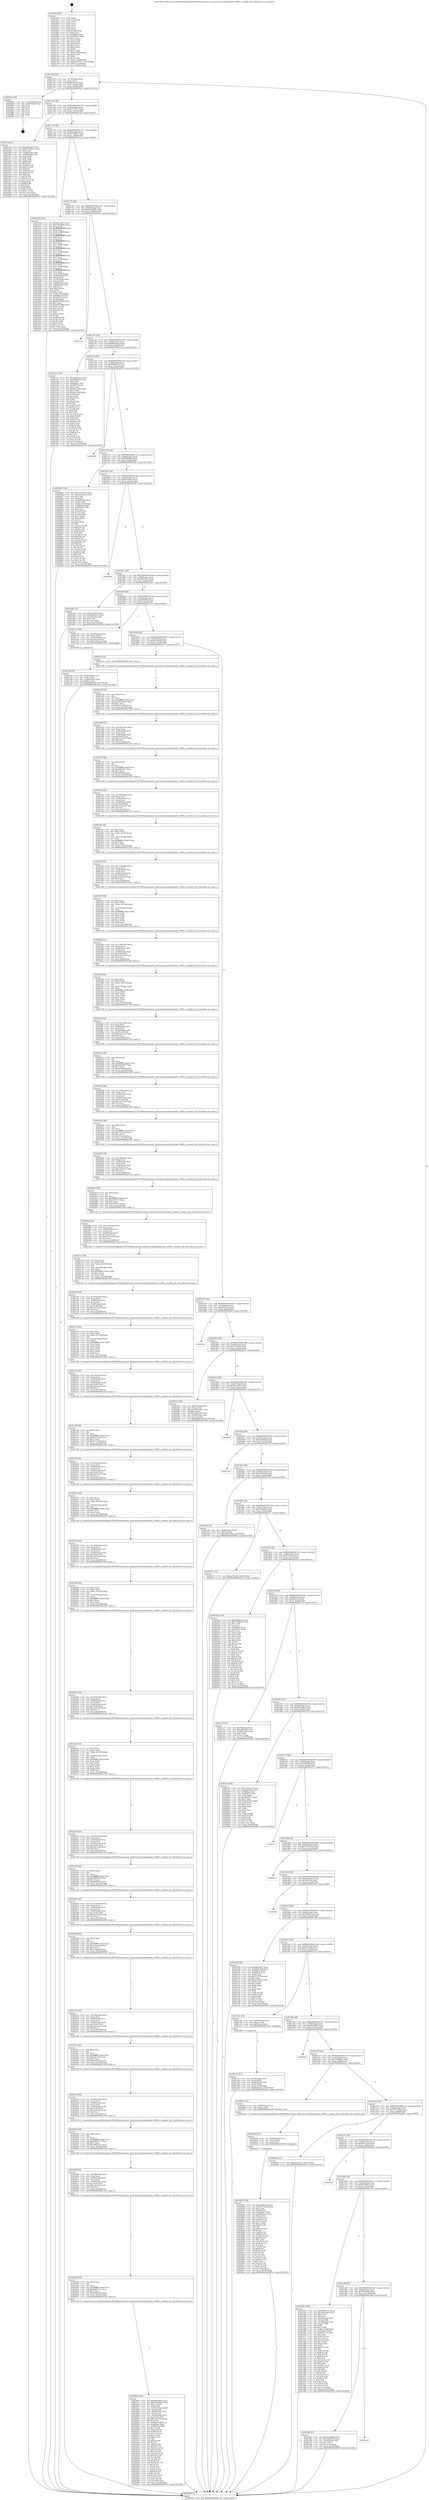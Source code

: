digraph "0x4016e0" {
  label = "0x4016e0 (/mnt/c/Users/mathe/Desktop/tcc/POCII/binaries/extr_hashcatsrcmodulesmodule_16400.c_module_init_Final-ollvm.out::main(0))"
  labelloc = "t"
  node[shape=record]

  Entry [label="",width=0.3,height=0.3,shape=circle,fillcolor=black,style=filled]
  "0x401740" [label="{
     0x401740 [29]\l
     | [instrs]\l
     &nbsp;&nbsp;0x401740 \<+3\>: mov -0x70(%rbp),%eax\l
     &nbsp;&nbsp;0x401743 \<+2\>: mov %eax,%ecx\l
     &nbsp;&nbsp;0x401745 \<+6\>: sub $0x80a34e36,%ecx\l
     &nbsp;&nbsp;0x40174b \<+6\>: mov %eax,-0x84(%rbp)\l
     &nbsp;&nbsp;0x401751 \<+6\>: mov %ecx,-0x88(%rbp)\l
     &nbsp;&nbsp;0x401757 \<+6\>: je 00000000004028e2 \<main+0x1202\>\l
  }"]
  "0x4028e2" [label="{
     0x4028e2 [18]\l
     | [instrs]\l
     &nbsp;&nbsp;0x4028e2 \<+3\>: mov -0x2c(%rbp),%eax\l
     &nbsp;&nbsp;0x4028e5 \<+4\>: lea -0x28(%rbp),%rsp\l
     &nbsp;&nbsp;0x4028e9 \<+1\>: pop %rbx\l
     &nbsp;&nbsp;0x4028ea \<+2\>: pop %r12\l
     &nbsp;&nbsp;0x4028ec \<+2\>: pop %r13\l
     &nbsp;&nbsp;0x4028ee \<+2\>: pop %r14\l
     &nbsp;&nbsp;0x4028f0 \<+2\>: pop %r15\l
     &nbsp;&nbsp;0x4028f2 \<+1\>: pop %rbp\l
     &nbsp;&nbsp;0x4028f3 \<+1\>: ret\l
  }"]
  "0x40175d" [label="{
     0x40175d [28]\l
     | [instrs]\l
     &nbsp;&nbsp;0x40175d \<+5\>: jmp 0000000000401762 \<main+0x82\>\l
     &nbsp;&nbsp;0x401762 \<+6\>: mov -0x84(%rbp),%eax\l
     &nbsp;&nbsp;0x401768 \<+5\>: sub $0x8c977913,%eax\l
     &nbsp;&nbsp;0x40176d \<+6\>: mov %eax,-0x8c(%rbp)\l
     &nbsp;&nbsp;0x401773 \<+6\>: je 0000000000401aaf \<main+0x3cf\>\l
  }"]
  Exit [label="",width=0.3,height=0.3,shape=circle,fillcolor=black,style=filled,peripheries=2]
  "0x401aaf" [label="{
     0x401aaf [97]\l
     | [instrs]\l
     &nbsp;&nbsp;0x401aaf \<+5\>: mov $0xa451fc97,%eax\l
     &nbsp;&nbsp;0x401ab4 \<+5\>: mov $0x937d8621,%ecx\l
     &nbsp;&nbsp;0x401ab9 \<+2\>: mov $0x1,%dl\l
     &nbsp;&nbsp;0x401abb \<+4\>: mov -0x6a(%rbp),%sil\l
     &nbsp;&nbsp;0x401abf \<+4\>: mov -0x69(%rbp),%dil\l
     &nbsp;&nbsp;0x401ac3 \<+3\>: mov %sil,%r8b\l
     &nbsp;&nbsp;0x401ac6 \<+4\>: xor $0xff,%r8b\l
     &nbsp;&nbsp;0x401aca \<+3\>: mov %dil,%r9b\l
     &nbsp;&nbsp;0x401acd \<+4\>: xor $0xff,%r9b\l
     &nbsp;&nbsp;0x401ad1 \<+3\>: xor $0x0,%dl\l
     &nbsp;&nbsp;0x401ad4 \<+3\>: mov %r8b,%r10b\l
     &nbsp;&nbsp;0x401ad7 \<+4\>: and $0x0,%r10b\l
     &nbsp;&nbsp;0x401adb \<+3\>: and %dl,%sil\l
     &nbsp;&nbsp;0x401ade \<+3\>: mov %r9b,%r11b\l
     &nbsp;&nbsp;0x401ae1 \<+4\>: and $0x0,%r11b\l
     &nbsp;&nbsp;0x401ae5 \<+3\>: and %dl,%dil\l
     &nbsp;&nbsp;0x401ae8 \<+3\>: or %sil,%r10b\l
     &nbsp;&nbsp;0x401aeb \<+3\>: or %dil,%r11b\l
     &nbsp;&nbsp;0x401aee \<+3\>: xor %r11b,%r10b\l
     &nbsp;&nbsp;0x401af1 \<+3\>: or %r9b,%r8b\l
     &nbsp;&nbsp;0x401af4 \<+4\>: xor $0xff,%r8b\l
     &nbsp;&nbsp;0x401af8 \<+3\>: or $0x0,%dl\l
     &nbsp;&nbsp;0x401afb \<+3\>: and %dl,%r8b\l
     &nbsp;&nbsp;0x401afe \<+3\>: or %r8b,%r10b\l
     &nbsp;&nbsp;0x401b01 \<+4\>: test $0x1,%r10b\l
     &nbsp;&nbsp;0x401b05 \<+3\>: cmovne %ecx,%eax\l
     &nbsp;&nbsp;0x401b08 \<+3\>: mov %eax,-0x70(%rbp)\l
     &nbsp;&nbsp;0x401b0b \<+5\>: jmp 0000000000403030 \<main+0x1950\>\l
  }"]
  "0x401779" [label="{
     0x401779 [28]\l
     | [instrs]\l
     &nbsp;&nbsp;0x401779 \<+5\>: jmp 000000000040177e \<main+0x9e\>\l
     &nbsp;&nbsp;0x40177e \<+6\>: mov -0x84(%rbp),%eax\l
     &nbsp;&nbsp;0x401784 \<+5\>: sub $0x937d8621,%eax\l
     &nbsp;&nbsp;0x401789 \<+6\>: mov %eax,-0x90(%rbp)\l
     &nbsp;&nbsp;0x40178f \<+6\>: je 0000000000401b10 \<main+0x430\>\l
  }"]
  "0x403030" [label="{
     0x403030 [5]\l
     | [instrs]\l
     &nbsp;&nbsp;0x403030 \<+5\>: jmp 0000000000401740 \<main+0x60\>\l
  }"]
  "0x4016e0" [label="{
     0x4016e0 [96]\l
     | [instrs]\l
     &nbsp;&nbsp;0x4016e0 \<+1\>: push %rbp\l
     &nbsp;&nbsp;0x4016e1 \<+3\>: mov %rsp,%rbp\l
     &nbsp;&nbsp;0x4016e4 \<+2\>: push %r15\l
     &nbsp;&nbsp;0x4016e6 \<+2\>: push %r14\l
     &nbsp;&nbsp;0x4016e8 \<+2\>: push %r13\l
     &nbsp;&nbsp;0x4016ea \<+2\>: push %r12\l
     &nbsp;&nbsp;0x4016ec \<+1\>: push %rbx\l
     &nbsp;&nbsp;0x4016ed \<+7\>: sub $0x1d8,%rsp\l
     &nbsp;&nbsp;0x4016f4 \<+2\>: xor %eax,%eax\l
     &nbsp;&nbsp;0x4016f6 \<+7\>: mov 0x4060ac,%ecx\l
     &nbsp;&nbsp;0x4016fd \<+7\>: mov 0x406074,%edx\l
     &nbsp;&nbsp;0x401704 \<+3\>: sub $0x1,%eax\l
     &nbsp;&nbsp;0x401707 \<+3\>: mov %ecx,%r8d\l
     &nbsp;&nbsp;0x40170a \<+3\>: add %eax,%r8d\l
     &nbsp;&nbsp;0x40170d \<+4\>: imul %r8d,%ecx\l
     &nbsp;&nbsp;0x401711 \<+3\>: and $0x1,%ecx\l
     &nbsp;&nbsp;0x401714 \<+3\>: cmp $0x0,%ecx\l
     &nbsp;&nbsp;0x401717 \<+4\>: sete %r9b\l
     &nbsp;&nbsp;0x40171b \<+4\>: and $0x1,%r9b\l
     &nbsp;&nbsp;0x40171f \<+4\>: mov %r9b,-0x6a(%rbp)\l
     &nbsp;&nbsp;0x401723 \<+3\>: cmp $0xa,%edx\l
     &nbsp;&nbsp;0x401726 \<+4\>: setl %r9b\l
     &nbsp;&nbsp;0x40172a \<+4\>: and $0x1,%r9b\l
     &nbsp;&nbsp;0x40172e \<+4\>: mov %r9b,-0x69(%rbp)\l
     &nbsp;&nbsp;0x401732 \<+7\>: movl $0x8c977913,-0x70(%rbp)\l
     &nbsp;&nbsp;0x401739 \<+3\>: mov %edi,-0x74(%rbp)\l
     &nbsp;&nbsp;0x40173c \<+4\>: mov %rsi,-0x80(%rbp)\l
  }"]
  "0x402645" [label="{
     0x402645 [142]\l
     | [instrs]\l
     &nbsp;&nbsp;0x402645 \<+5\>: mov $0xc8d95cc4,%ecx\l
     &nbsp;&nbsp;0x40264a \<+5\>: mov $0x5b77e29b,%edx\l
     &nbsp;&nbsp;0x40264f \<+3\>: mov $0x1,%sil\l
     &nbsp;&nbsp;0x402652 \<+3\>: xor %r8d,%r8d\l
     &nbsp;&nbsp;0x402655 \<+8\>: mov 0x4060ac,%r9d\l
     &nbsp;&nbsp;0x40265d \<+8\>: mov 0x406074,%r10d\l
     &nbsp;&nbsp;0x402665 \<+4\>: sub $0x1,%r8d\l
     &nbsp;&nbsp;0x402669 \<+3\>: mov %r9d,%r11d\l
     &nbsp;&nbsp;0x40266c \<+3\>: add %r8d,%r11d\l
     &nbsp;&nbsp;0x40266f \<+4\>: imul %r11d,%r9d\l
     &nbsp;&nbsp;0x402673 \<+4\>: and $0x1,%r9d\l
     &nbsp;&nbsp;0x402677 \<+4\>: cmp $0x0,%r9d\l
     &nbsp;&nbsp;0x40267b \<+3\>: sete %bl\l
     &nbsp;&nbsp;0x40267e \<+4\>: cmp $0xa,%r10d\l
     &nbsp;&nbsp;0x402682 \<+4\>: setl %r14b\l
     &nbsp;&nbsp;0x402686 \<+3\>: mov %bl,%r15b\l
     &nbsp;&nbsp;0x402689 \<+4\>: xor $0xff,%r15b\l
     &nbsp;&nbsp;0x40268d \<+3\>: mov %r14b,%r12b\l
     &nbsp;&nbsp;0x402690 \<+4\>: xor $0xff,%r12b\l
     &nbsp;&nbsp;0x402694 \<+4\>: xor $0x1,%sil\l
     &nbsp;&nbsp;0x402698 \<+3\>: mov %r15b,%r13b\l
     &nbsp;&nbsp;0x40269b \<+4\>: and $0xff,%r13b\l
     &nbsp;&nbsp;0x40269f \<+3\>: and %sil,%bl\l
     &nbsp;&nbsp;0x4026a2 \<+3\>: mov %r12b,%al\l
     &nbsp;&nbsp;0x4026a5 \<+2\>: and $0xff,%al\l
     &nbsp;&nbsp;0x4026a7 \<+3\>: and %sil,%r14b\l
     &nbsp;&nbsp;0x4026aa \<+3\>: or %bl,%r13b\l
     &nbsp;&nbsp;0x4026ad \<+3\>: or %r14b,%al\l
     &nbsp;&nbsp;0x4026b0 \<+3\>: xor %al,%r13b\l
     &nbsp;&nbsp;0x4026b3 \<+3\>: or %r12b,%r15b\l
     &nbsp;&nbsp;0x4026b6 \<+4\>: xor $0xff,%r15b\l
     &nbsp;&nbsp;0x4026ba \<+4\>: or $0x1,%sil\l
     &nbsp;&nbsp;0x4026be \<+3\>: and %sil,%r15b\l
     &nbsp;&nbsp;0x4026c1 \<+3\>: or %r15b,%r13b\l
     &nbsp;&nbsp;0x4026c4 \<+4\>: test $0x1,%r13b\l
     &nbsp;&nbsp;0x4026c8 \<+3\>: cmovne %edx,%ecx\l
     &nbsp;&nbsp;0x4026cb \<+3\>: mov %ecx,-0x70(%rbp)\l
     &nbsp;&nbsp;0x4026ce \<+5\>: jmp 0000000000403030 \<main+0x1950\>\l
  }"]
  "0x401b10" [label="{
     0x401b10 [230]\l
     | [instrs]\l
     &nbsp;&nbsp;0x401b10 \<+5\>: mov $0xa451fc97,%eax\l
     &nbsp;&nbsp;0x401b15 \<+5\>: mov $0x784540ba,%ecx\l
     &nbsp;&nbsp;0x401b1a \<+3\>: mov %rsp,%rdx\l
     &nbsp;&nbsp;0x401b1d \<+4\>: add $0xfffffffffffffff0,%rdx\l
     &nbsp;&nbsp;0x401b21 \<+3\>: mov %rdx,%rsp\l
     &nbsp;&nbsp;0x401b24 \<+4\>: mov %rdx,-0x68(%rbp)\l
     &nbsp;&nbsp;0x401b28 \<+3\>: mov %rsp,%rdx\l
     &nbsp;&nbsp;0x401b2b \<+4\>: add $0xfffffffffffffff0,%rdx\l
     &nbsp;&nbsp;0x401b2f \<+3\>: mov %rdx,%rsp\l
     &nbsp;&nbsp;0x401b32 \<+3\>: mov %rsp,%rsi\l
     &nbsp;&nbsp;0x401b35 \<+4\>: add $0xfffffffffffffff0,%rsi\l
     &nbsp;&nbsp;0x401b39 \<+3\>: mov %rsi,%rsp\l
     &nbsp;&nbsp;0x401b3c \<+4\>: mov %rsi,-0x60(%rbp)\l
     &nbsp;&nbsp;0x401b40 \<+3\>: mov %rsp,%rsi\l
     &nbsp;&nbsp;0x401b43 \<+4\>: add $0xfffffffffffffff0,%rsi\l
     &nbsp;&nbsp;0x401b47 \<+3\>: mov %rsi,%rsp\l
     &nbsp;&nbsp;0x401b4a \<+4\>: mov %rsi,-0x58(%rbp)\l
     &nbsp;&nbsp;0x401b4e \<+3\>: mov %rsp,%rsi\l
     &nbsp;&nbsp;0x401b51 \<+4\>: add $0xfffffffffffffff0,%rsi\l
     &nbsp;&nbsp;0x401b55 \<+3\>: mov %rsi,%rsp\l
     &nbsp;&nbsp;0x401b58 \<+4\>: mov %rsi,-0x50(%rbp)\l
     &nbsp;&nbsp;0x401b5c \<+3\>: mov %rsp,%rsi\l
     &nbsp;&nbsp;0x401b5f \<+4\>: add $0xfffffffffffffff0,%rsi\l
     &nbsp;&nbsp;0x401b63 \<+3\>: mov %rsi,%rsp\l
     &nbsp;&nbsp;0x401b66 \<+4\>: mov %rsi,-0x48(%rbp)\l
     &nbsp;&nbsp;0x401b6a \<+3\>: mov %rsp,%rsi\l
     &nbsp;&nbsp;0x401b6d \<+4\>: add $0xfffffffffffffff0,%rsi\l
     &nbsp;&nbsp;0x401b71 \<+3\>: mov %rsi,%rsp\l
     &nbsp;&nbsp;0x401b74 \<+4\>: mov %rsi,-0x40(%rbp)\l
     &nbsp;&nbsp;0x401b78 \<+4\>: mov -0x68(%rbp),%rsi\l
     &nbsp;&nbsp;0x401b7c \<+6\>: movl $0x0,(%rsi)\l
     &nbsp;&nbsp;0x401b82 \<+3\>: mov -0x74(%rbp),%edi\l
     &nbsp;&nbsp;0x401b85 \<+2\>: mov %edi,(%rdx)\l
     &nbsp;&nbsp;0x401b87 \<+4\>: mov -0x60(%rbp),%rsi\l
     &nbsp;&nbsp;0x401b8b \<+4\>: mov -0x80(%rbp),%r8\l
     &nbsp;&nbsp;0x401b8f \<+3\>: mov %r8,(%rsi)\l
     &nbsp;&nbsp;0x401b92 \<+3\>: cmpl $0x2,(%rdx)\l
     &nbsp;&nbsp;0x401b95 \<+4\>: setne %r9b\l
     &nbsp;&nbsp;0x401b99 \<+4\>: and $0x1,%r9b\l
     &nbsp;&nbsp;0x401b9d \<+4\>: mov %r9b,-0x35(%rbp)\l
     &nbsp;&nbsp;0x401ba1 \<+8\>: mov 0x4060ac,%r10d\l
     &nbsp;&nbsp;0x401ba9 \<+8\>: mov 0x406074,%r11d\l
     &nbsp;&nbsp;0x401bb1 \<+3\>: mov %r10d,%ebx\l
     &nbsp;&nbsp;0x401bb4 \<+6\>: sub $0x8f527999,%ebx\l
     &nbsp;&nbsp;0x401bba \<+3\>: sub $0x1,%ebx\l
     &nbsp;&nbsp;0x401bbd \<+6\>: add $0x8f527999,%ebx\l
     &nbsp;&nbsp;0x401bc3 \<+4\>: imul %ebx,%r10d\l
     &nbsp;&nbsp;0x401bc7 \<+4\>: and $0x1,%r10d\l
     &nbsp;&nbsp;0x401bcb \<+4\>: cmp $0x0,%r10d\l
     &nbsp;&nbsp;0x401bcf \<+4\>: sete %r9b\l
     &nbsp;&nbsp;0x401bd3 \<+4\>: cmp $0xa,%r11d\l
     &nbsp;&nbsp;0x401bd7 \<+4\>: setl %r14b\l
     &nbsp;&nbsp;0x401bdb \<+3\>: mov %r9b,%r15b\l
     &nbsp;&nbsp;0x401bde \<+3\>: and %r14b,%r15b\l
     &nbsp;&nbsp;0x401be1 \<+3\>: xor %r14b,%r9b\l
     &nbsp;&nbsp;0x401be4 \<+3\>: or %r9b,%r15b\l
     &nbsp;&nbsp;0x401be7 \<+4\>: test $0x1,%r15b\l
     &nbsp;&nbsp;0x401beb \<+3\>: cmovne %ecx,%eax\l
     &nbsp;&nbsp;0x401bee \<+3\>: mov %eax,-0x70(%rbp)\l
     &nbsp;&nbsp;0x401bf1 \<+5\>: jmp 0000000000403030 \<main+0x1950\>\l
  }"]
  "0x401795" [label="{
     0x401795 [28]\l
     | [instrs]\l
     &nbsp;&nbsp;0x401795 \<+5\>: jmp 000000000040179a \<main+0xba\>\l
     &nbsp;&nbsp;0x40179a \<+6\>: mov -0x84(%rbp),%eax\l
     &nbsp;&nbsp;0x4017a0 \<+5\>: sub $0x94abd545,%eax\l
     &nbsp;&nbsp;0x4017a5 \<+6\>: mov %eax,-0x94(%rbp)\l
     &nbsp;&nbsp;0x4017ab \<+6\>: je 000000000040273e \<main+0x105e\>\l
  }"]
  "0x402636" [label="{
     0x402636 [15]\l
     | [instrs]\l
     &nbsp;&nbsp;0x402636 \<+4\>: mov -0x48(%rbp),%rax\l
     &nbsp;&nbsp;0x40263a \<+3\>: mov (%rax),%rax\l
     &nbsp;&nbsp;0x40263d \<+3\>: mov %rax,%rdi\l
     &nbsp;&nbsp;0x402640 \<+5\>: call 0000000000401030 \<free@plt\>\l
     | [calls]\l
     &nbsp;&nbsp;0x401030 \{1\} (unknown)\l
  }"]
  "0x40273e" [label="{
     0x40273e\l
  }", style=dashed]
  "0x4017b1" [label="{
     0x4017b1 [28]\l
     | [instrs]\l
     &nbsp;&nbsp;0x4017b1 \<+5\>: jmp 00000000004017b6 \<main+0xd6\>\l
     &nbsp;&nbsp;0x4017b6 \<+6\>: mov -0x84(%rbp),%eax\l
     &nbsp;&nbsp;0x4017bc \<+5\>: sub $0x96b867b6,%eax\l
     &nbsp;&nbsp;0x4017c1 \<+6\>: mov %eax,-0x98(%rbp)\l
     &nbsp;&nbsp;0x4017c7 \<+6\>: je 0000000000401cac \<main+0x5cc\>\l
  }"]
  "0x4024bc" [label="{
     0x4024bc [181]\l
     | [instrs]\l
     &nbsp;&nbsp;0x4024bc \<+5\>: mov $0xd9ace853,%ecx\l
     &nbsp;&nbsp;0x4024c1 \<+5\>: mov $0xf19a4bb5,%edx\l
     &nbsp;&nbsp;0x4024c6 \<+3\>: mov $0x1,%r10b\l
     &nbsp;&nbsp;0x4024c9 \<+3\>: xor %r8d,%r8d\l
     &nbsp;&nbsp;0x4024cc \<+7\>: mov -0x16c(%rbp),%r9d\l
     &nbsp;&nbsp;0x4024d3 \<+4\>: imul %eax,%r9d\l
     &nbsp;&nbsp;0x4024d7 \<+4\>: mov -0x48(%rbp),%rsi\l
     &nbsp;&nbsp;0x4024db \<+3\>: mov (%rsi),%rsi\l
     &nbsp;&nbsp;0x4024de \<+4\>: mov -0x40(%rbp),%rdi\l
     &nbsp;&nbsp;0x4024e2 \<+3\>: movslq (%rdi),%rdi\l
     &nbsp;&nbsp;0x4024e5 \<+7\>: imul $0x1e0,%rdi,%rdi\l
     &nbsp;&nbsp;0x4024ec \<+3\>: add %rdi,%rsi\l
     &nbsp;&nbsp;0x4024ef \<+7\>: mov %r9d,0x1d8(%rsi)\l
     &nbsp;&nbsp;0x4024f6 \<+7\>: mov 0x4060ac,%eax\l
     &nbsp;&nbsp;0x4024fd \<+8\>: mov 0x406074,%r9d\l
     &nbsp;&nbsp;0x402505 \<+4\>: sub $0x1,%r8d\l
     &nbsp;&nbsp;0x402509 \<+3\>: mov %eax,%r11d\l
     &nbsp;&nbsp;0x40250c \<+3\>: add %r8d,%r11d\l
     &nbsp;&nbsp;0x40250f \<+4\>: imul %r11d,%eax\l
     &nbsp;&nbsp;0x402513 \<+3\>: and $0x1,%eax\l
     &nbsp;&nbsp;0x402516 \<+3\>: cmp $0x0,%eax\l
     &nbsp;&nbsp;0x402519 \<+3\>: sete %bl\l
     &nbsp;&nbsp;0x40251c \<+4\>: cmp $0xa,%r9d\l
     &nbsp;&nbsp;0x402520 \<+4\>: setl %r14b\l
     &nbsp;&nbsp;0x402524 \<+3\>: mov %bl,%r15b\l
     &nbsp;&nbsp;0x402527 \<+4\>: xor $0xff,%r15b\l
     &nbsp;&nbsp;0x40252b \<+3\>: mov %r14b,%r12b\l
     &nbsp;&nbsp;0x40252e \<+4\>: xor $0xff,%r12b\l
     &nbsp;&nbsp;0x402532 \<+4\>: xor $0x1,%r10b\l
     &nbsp;&nbsp;0x402536 \<+3\>: mov %r15b,%r13b\l
     &nbsp;&nbsp;0x402539 \<+4\>: and $0xff,%r13b\l
     &nbsp;&nbsp;0x40253d \<+3\>: and %r10b,%bl\l
     &nbsp;&nbsp;0x402540 \<+3\>: mov %r12b,%al\l
     &nbsp;&nbsp;0x402543 \<+2\>: and $0xff,%al\l
     &nbsp;&nbsp;0x402545 \<+3\>: and %r10b,%r14b\l
     &nbsp;&nbsp;0x402548 \<+3\>: or %bl,%r13b\l
     &nbsp;&nbsp;0x40254b \<+3\>: or %r14b,%al\l
     &nbsp;&nbsp;0x40254e \<+3\>: xor %al,%r13b\l
     &nbsp;&nbsp;0x402551 \<+3\>: or %r12b,%r15b\l
     &nbsp;&nbsp;0x402554 \<+4\>: xor $0xff,%r15b\l
     &nbsp;&nbsp;0x402558 \<+4\>: or $0x1,%r10b\l
     &nbsp;&nbsp;0x40255c \<+3\>: and %r10b,%r15b\l
     &nbsp;&nbsp;0x40255f \<+3\>: or %r15b,%r13b\l
     &nbsp;&nbsp;0x402562 \<+4\>: test $0x1,%r13b\l
     &nbsp;&nbsp;0x402566 \<+3\>: cmovne %edx,%ecx\l
     &nbsp;&nbsp;0x402569 \<+3\>: mov %ecx,-0x70(%rbp)\l
     &nbsp;&nbsp;0x40256c \<+5\>: jmp 0000000000403030 \<main+0x1950\>\l
  }"]
  "0x401cac" [label="{
     0x401cac [144]\l
     | [instrs]\l
     &nbsp;&nbsp;0x401cac \<+5\>: mov $0x99204575,%eax\l
     &nbsp;&nbsp;0x401cb1 \<+5\>: mov $0x6f5050f3,%ecx\l
     &nbsp;&nbsp;0x401cb6 \<+2\>: mov $0x1,%dl\l
     &nbsp;&nbsp;0x401cb8 \<+7\>: mov 0x4060ac,%esi\l
     &nbsp;&nbsp;0x401cbf \<+7\>: mov 0x406074,%edi\l
     &nbsp;&nbsp;0x401cc6 \<+3\>: mov %esi,%r8d\l
     &nbsp;&nbsp;0x401cc9 \<+7\>: add $0x9de1ccbf,%r8d\l
     &nbsp;&nbsp;0x401cd0 \<+4\>: sub $0x1,%r8d\l
     &nbsp;&nbsp;0x401cd4 \<+7\>: sub $0x9de1ccbf,%r8d\l
     &nbsp;&nbsp;0x401cdb \<+4\>: imul %r8d,%esi\l
     &nbsp;&nbsp;0x401cdf \<+3\>: and $0x1,%esi\l
     &nbsp;&nbsp;0x401ce2 \<+3\>: cmp $0x0,%esi\l
     &nbsp;&nbsp;0x401ce5 \<+4\>: sete %r9b\l
     &nbsp;&nbsp;0x401ce9 \<+3\>: cmp $0xa,%edi\l
     &nbsp;&nbsp;0x401cec \<+4\>: setl %r10b\l
     &nbsp;&nbsp;0x401cf0 \<+3\>: mov %r9b,%r11b\l
     &nbsp;&nbsp;0x401cf3 \<+4\>: xor $0xff,%r11b\l
     &nbsp;&nbsp;0x401cf7 \<+3\>: mov %r10b,%bl\l
     &nbsp;&nbsp;0x401cfa \<+3\>: xor $0xff,%bl\l
     &nbsp;&nbsp;0x401cfd \<+3\>: xor $0x1,%dl\l
     &nbsp;&nbsp;0x401d00 \<+3\>: mov %r11b,%r14b\l
     &nbsp;&nbsp;0x401d03 \<+4\>: and $0xff,%r14b\l
     &nbsp;&nbsp;0x401d07 \<+3\>: and %dl,%r9b\l
     &nbsp;&nbsp;0x401d0a \<+3\>: mov %bl,%r15b\l
     &nbsp;&nbsp;0x401d0d \<+4\>: and $0xff,%r15b\l
     &nbsp;&nbsp;0x401d11 \<+3\>: and %dl,%r10b\l
     &nbsp;&nbsp;0x401d14 \<+3\>: or %r9b,%r14b\l
     &nbsp;&nbsp;0x401d17 \<+3\>: or %r10b,%r15b\l
     &nbsp;&nbsp;0x401d1a \<+3\>: xor %r15b,%r14b\l
     &nbsp;&nbsp;0x401d1d \<+3\>: or %bl,%r11b\l
     &nbsp;&nbsp;0x401d20 \<+4\>: xor $0xff,%r11b\l
     &nbsp;&nbsp;0x401d24 \<+3\>: or $0x1,%dl\l
     &nbsp;&nbsp;0x401d27 \<+3\>: and %dl,%r11b\l
     &nbsp;&nbsp;0x401d2a \<+3\>: or %r11b,%r14b\l
     &nbsp;&nbsp;0x401d2d \<+4\>: test $0x1,%r14b\l
     &nbsp;&nbsp;0x401d31 \<+3\>: cmovne %ecx,%eax\l
     &nbsp;&nbsp;0x401d34 \<+3\>: mov %eax,-0x70(%rbp)\l
     &nbsp;&nbsp;0x401d37 \<+5\>: jmp 0000000000403030 \<main+0x1950\>\l
  }"]
  "0x4017cd" [label="{
     0x4017cd [28]\l
     | [instrs]\l
     &nbsp;&nbsp;0x4017cd \<+5\>: jmp 00000000004017d2 \<main+0xf2\>\l
     &nbsp;&nbsp;0x4017d2 \<+6\>: mov -0x84(%rbp),%eax\l
     &nbsp;&nbsp;0x4017d8 \<+5\>: sub $0x99204575,%eax\l
     &nbsp;&nbsp;0x4017dd \<+6\>: mov %eax,-0x9c(%rbp)\l
     &nbsp;&nbsp;0x4017e3 \<+6\>: je 0000000000402930 \<main+0x1250\>\l
  }"]
  "0x402494" [label="{
     0x402494 [40]\l
     | [instrs]\l
     &nbsp;&nbsp;0x402494 \<+5\>: mov $0x2,%ecx\l
     &nbsp;&nbsp;0x402499 \<+1\>: cltd\l
     &nbsp;&nbsp;0x40249a \<+2\>: idiv %ecx\l
     &nbsp;&nbsp;0x40249c \<+6\>: imul $0xfffffffe,%edx,%ecx\l
     &nbsp;&nbsp;0x4024a2 \<+6\>: sub $0xd646c1ba,%ecx\l
     &nbsp;&nbsp;0x4024a8 \<+3\>: add $0x1,%ecx\l
     &nbsp;&nbsp;0x4024ab \<+6\>: add $0xd646c1ba,%ecx\l
     &nbsp;&nbsp;0x4024b1 \<+6\>: mov %ecx,-0x16c(%rbp)\l
     &nbsp;&nbsp;0x4024b7 \<+5\>: call 0000000000401160 \<next_i\>\l
     | [calls]\l
     &nbsp;&nbsp;0x401160 \{1\} (/mnt/c/Users/mathe/Desktop/tcc/POCII/binaries/extr_hashcatsrcmodulesmodule_16400.c_module_init_Final-ollvm.out::next_i)\l
  }"]
  "0x402930" [label="{
     0x402930\l
  }", style=dashed]
  "0x4017e9" [label="{
     0x4017e9 [28]\l
     | [instrs]\l
     &nbsp;&nbsp;0x4017e9 \<+5\>: jmp 00000000004017ee \<main+0x10e\>\l
     &nbsp;&nbsp;0x4017ee \<+6\>: mov -0x84(%rbp),%eax\l
     &nbsp;&nbsp;0x4017f4 \<+5\>: sub $0x9adf36b3,%eax\l
     &nbsp;&nbsp;0x4017f9 \<+6\>: mov %eax,-0xa0(%rbp)\l
     &nbsp;&nbsp;0x4017ff \<+6\>: je 000000000040284d \<main+0x116d\>\l
  }"]
  "0x402468" [label="{
     0x402468 [44]\l
     | [instrs]\l
     &nbsp;&nbsp;0x402468 \<+6\>: mov -0x168(%rbp),%ecx\l
     &nbsp;&nbsp;0x40246e \<+3\>: imul %eax,%ecx\l
     &nbsp;&nbsp;0x402471 \<+4\>: mov -0x48(%rbp),%rsi\l
     &nbsp;&nbsp;0x402475 \<+3\>: mov (%rsi),%rsi\l
     &nbsp;&nbsp;0x402478 \<+4\>: mov -0x40(%rbp),%rdi\l
     &nbsp;&nbsp;0x40247c \<+3\>: movslq (%rdi),%rdi\l
     &nbsp;&nbsp;0x40247f \<+7\>: imul $0x1e0,%rdi,%rdi\l
     &nbsp;&nbsp;0x402486 \<+3\>: add %rdi,%rsi\l
     &nbsp;&nbsp;0x402489 \<+6\>: mov %ecx,0x1d4(%rsi)\l
     &nbsp;&nbsp;0x40248f \<+5\>: call 0000000000401160 \<next_i\>\l
     | [calls]\l
     &nbsp;&nbsp;0x401160 \{1\} (/mnt/c/Users/mathe/Desktop/tcc/POCII/binaries/extr_hashcatsrcmodulesmodule_16400.c_module_init_Final-ollvm.out::next_i)\l
  }"]
  "0x40284d" [label="{
     0x40284d [149]\l
     | [instrs]\l
     &nbsp;&nbsp;0x40284d \<+5\>: mov $0x37e161c5,%eax\l
     &nbsp;&nbsp;0x402852 \<+5\>: mov $0x80a34e36,%ecx\l
     &nbsp;&nbsp;0x402857 \<+2\>: mov $0x1,%dl\l
     &nbsp;&nbsp;0x402859 \<+2\>: xor %esi,%esi\l
     &nbsp;&nbsp;0x40285b \<+4\>: mov -0x68(%rbp),%rdi\l
     &nbsp;&nbsp;0x40285f \<+3\>: mov (%rdi),%r8d\l
     &nbsp;&nbsp;0x402862 \<+4\>: mov %r8d,-0x2c(%rbp)\l
     &nbsp;&nbsp;0x402866 \<+8\>: mov 0x4060ac,%r8d\l
     &nbsp;&nbsp;0x40286e \<+8\>: mov 0x406074,%r9d\l
     &nbsp;&nbsp;0x402876 \<+3\>: sub $0x1,%esi\l
     &nbsp;&nbsp;0x402879 \<+3\>: mov %r8d,%r10d\l
     &nbsp;&nbsp;0x40287c \<+3\>: add %esi,%r10d\l
     &nbsp;&nbsp;0x40287f \<+4\>: imul %r10d,%r8d\l
     &nbsp;&nbsp;0x402883 \<+4\>: and $0x1,%r8d\l
     &nbsp;&nbsp;0x402887 \<+4\>: cmp $0x0,%r8d\l
     &nbsp;&nbsp;0x40288b \<+4\>: sete %r11b\l
     &nbsp;&nbsp;0x40288f \<+4\>: cmp $0xa,%r9d\l
     &nbsp;&nbsp;0x402893 \<+3\>: setl %bl\l
     &nbsp;&nbsp;0x402896 \<+3\>: mov %r11b,%r14b\l
     &nbsp;&nbsp;0x402899 \<+4\>: xor $0xff,%r14b\l
     &nbsp;&nbsp;0x40289d \<+3\>: mov %bl,%r15b\l
     &nbsp;&nbsp;0x4028a0 \<+4\>: xor $0xff,%r15b\l
     &nbsp;&nbsp;0x4028a4 \<+3\>: xor $0x1,%dl\l
     &nbsp;&nbsp;0x4028a7 \<+3\>: mov %r14b,%r12b\l
     &nbsp;&nbsp;0x4028aa \<+4\>: and $0xff,%r12b\l
     &nbsp;&nbsp;0x4028ae \<+3\>: and %dl,%r11b\l
     &nbsp;&nbsp;0x4028b1 \<+3\>: mov %r15b,%r13b\l
     &nbsp;&nbsp;0x4028b4 \<+4\>: and $0xff,%r13b\l
     &nbsp;&nbsp;0x4028b8 \<+2\>: and %dl,%bl\l
     &nbsp;&nbsp;0x4028ba \<+3\>: or %r11b,%r12b\l
     &nbsp;&nbsp;0x4028bd \<+3\>: or %bl,%r13b\l
     &nbsp;&nbsp;0x4028c0 \<+3\>: xor %r13b,%r12b\l
     &nbsp;&nbsp;0x4028c3 \<+3\>: or %r15b,%r14b\l
     &nbsp;&nbsp;0x4028c6 \<+4\>: xor $0xff,%r14b\l
     &nbsp;&nbsp;0x4028ca \<+3\>: or $0x1,%dl\l
     &nbsp;&nbsp;0x4028cd \<+3\>: and %dl,%r14b\l
     &nbsp;&nbsp;0x4028d0 \<+3\>: or %r14b,%r12b\l
     &nbsp;&nbsp;0x4028d3 \<+4\>: test $0x1,%r12b\l
     &nbsp;&nbsp;0x4028d7 \<+3\>: cmovne %ecx,%eax\l
     &nbsp;&nbsp;0x4028da \<+3\>: mov %eax,-0x70(%rbp)\l
     &nbsp;&nbsp;0x4028dd \<+5\>: jmp 0000000000403030 \<main+0x1950\>\l
  }"]
  "0x401805" [label="{
     0x401805 [28]\l
     | [instrs]\l
     &nbsp;&nbsp;0x401805 \<+5\>: jmp 000000000040180a \<main+0x12a\>\l
     &nbsp;&nbsp;0x40180a \<+6\>: mov -0x84(%rbp),%eax\l
     &nbsp;&nbsp;0x401810 \<+5\>: sub $0xa451fc97,%eax\l
     &nbsp;&nbsp;0x401815 \<+6\>: mov %eax,-0xa4(%rbp)\l
     &nbsp;&nbsp;0x40181b \<+6\>: je 00000000004028f4 \<main+0x1214\>\l
  }"]
  "0x402440" [label="{
     0x402440 [40]\l
     | [instrs]\l
     &nbsp;&nbsp;0x402440 \<+5\>: mov $0x2,%ecx\l
     &nbsp;&nbsp;0x402445 \<+1\>: cltd\l
     &nbsp;&nbsp;0x402446 \<+2\>: idiv %ecx\l
     &nbsp;&nbsp;0x402448 \<+6\>: imul $0xfffffffe,%edx,%ecx\l
     &nbsp;&nbsp;0x40244e \<+6\>: sub $0xe6803271,%ecx\l
     &nbsp;&nbsp;0x402454 \<+3\>: add $0x1,%ecx\l
     &nbsp;&nbsp;0x402457 \<+6\>: add $0xe6803271,%ecx\l
     &nbsp;&nbsp;0x40245d \<+6\>: mov %ecx,-0x168(%rbp)\l
     &nbsp;&nbsp;0x402463 \<+5\>: call 0000000000401160 \<next_i\>\l
     | [calls]\l
     &nbsp;&nbsp;0x401160 \{1\} (/mnt/c/Users/mathe/Desktop/tcc/POCII/binaries/extr_hashcatsrcmodulesmodule_16400.c_module_init_Final-ollvm.out::next_i)\l
  }"]
  "0x4028f4" [label="{
     0x4028f4\l
  }", style=dashed]
  "0x401821" [label="{
     0x401821 [28]\l
     | [instrs]\l
     &nbsp;&nbsp;0x401821 \<+5\>: jmp 0000000000401826 \<main+0x146\>\l
     &nbsp;&nbsp;0x401826 \<+6\>: mov -0x84(%rbp),%eax\l
     &nbsp;&nbsp;0x40182c \<+5\>: sub $0xa66a18d7,%eax\l
     &nbsp;&nbsp;0x401831 \<+6\>: mov %eax,-0xa8(%rbp)\l
     &nbsp;&nbsp;0x401837 \<+6\>: je 0000000000401de0 \<main+0x700\>\l
  }"]
  "0x402414" [label="{
     0x402414 [44]\l
     | [instrs]\l
     &nbsp;&nbsp;0x402414 \<+6\>: mov -0x164(%rbp),%ecx\l
     &nbsp;&nbsp;0x40241a \<+3\>: imul %eax,%ecx\l
     &nbsp;&nbsp;0x40241d \<+4\>: mov -0x48(%rbp),%rsi\l
     &nbsp;&nbsp;0x402421 \<+3\>: mov (%rsi),%rsi\l
     &nbsp;&nbsp;0x402424 \<+4\>: mov -0x40(%rbp),%rdi\l
     &nbsp;&nbsp;0x402428 \<+3\>: movslq (%rdi),%rdi\l
     &nbsp;&nbsp;0x40242b \<+7\>: imul $0x1e0,%rdi,%rdi\l
     &nbsp;&nbsp;0x402432 \<+3\>: add %rdi,%rsi\l
     &nbsp;&nbsp;0x402435 \<+6\>: mov %ecx,0x1d0(%rsi)\l
     &nbsp;&nbsp;0x40243b \<+5\>: call 0000000000401160 \<next_i\>\l
     | [calls]\l
     &nbsp;&nbsp;0x401160 \{1\} (/mnt/c/Users/mathe/Desktop/tcc/POCII/binaries/extr_hashcatsrcmodulesmodule_16400.c_module_init_Final-ollvm.out::next_i)\l
  }"]
  "0x401de0" [label="{
     0x401de0 [27]\l
     | [instrs]\l
     &nbsp;&nbsp;0x401de0 \<+5\>: mov $0x21d7243,%eax\l
     &nbsp;&nbsp;0x401de5 \<+5\>: mov $0x40802c45,%ecx\l
     &nbsp;&nbsp;0x401dea \<+3\>: mov -0x2d(%rbp),%dl\l
     &nbsp;&nbsp;0x401ded \<+3\>: test $0x1,%dl\l
     &nbsp;&nbsp;0x401df0 \<+3\>: cmovne %ecx,%eax\l
     &nbsp;&nbsp;0x401df3 \<+3\>: mov %eax,-0x70(%rbp)\l
     &nbsp;&nbsp;0x401df6 \<+5\>: jmp 0000000000403030 \<main+0x1950\>\l
  }"]
  "0x40183d" [label="{
     0x40183d [28]\l
     | [instrs]\l
     &nbsp;&nbsp;0x40183d \<+5\>: jmp 0000000000401842 \<main+0x162\>\l
     &nbsp;&nbsp;0x401842 \<+6\>: mov -0x84(%rbp),%eax\l
     &nbsp;&nbsp;0x401848 \<+5\>: sub $0xadf5095e,%eax\l
     &nbsp;&nbsp;0x40184d \<+6\>: mov %eax,-0xac(%rbp)\l
     &nbsp;&nbsp;0x401853 \<+6\>: je 0000000000401c72 \<main+0x592\>\l
  }"]
  "0x4023ec" [label="{
     0x4023ec [40]\l
     | [instrs]\l
     &nbsp;&nbsp;0x4023ec \<+5\>: mov $0x2,%ecx\l
     &nbsp;&nbsp;0x4023f1 \<+1\>: cltd\l
     &nbsp;&nbsp;0x4023f2 \<+2\>: idiv %ecx\l
     &nbsp;&nbsp;0x4023f4 \<+6\>: imul $0xfffffffe,%edx,%ecx\l
     &nbsp;&nbsp;0x4023fa \<+6\>: sub $0xfc4d7194,%ecx\l
     &nbsp;&nbsp;0x402400 \<+3\>: add $0x1,%ecx\l
     &nbsp;&nbsp;0x402403 \<+6\>: add $0xfc4d7194,%ecx\l
     &nbsp;&nbsp;0x402409 \<+6\>: mov %ecx,-0x164(%rbp)\l
     &nbsp;&nbsp;0x40240f \<+5\>: call 0000000000401160 \<next_i\>\l
     | [calls]\l
     &nbsp;&nbsp;0x401160 \{1\} (/mnt/c/Users/mathe/Desktop/tcc/POCII/binaries/extr_hashcatsrcmodulesmodule_16400.c_module_init_Final-ollvm.out::next_i)\l
  }"]
  "0x401c72" [label="{
     0x401c72 [29]\l
     | [instrs]\l
     &nbsp;&nbsp;0x401c72 \<+4\>: mov -0x50(%rbp),%rax\l
     &nbsp;&nbsp;0x401c76 \<+6\>: movl $0x1,(%rax)\l
     &nbsp;&nbsp;0x401c7c \<+4\>: mov -0x50(%rbp),%rax\l
     &nbsp;&nbsp;0x401c80 \<+3\>: movslq (%rax),%rax\l
     &nbsp;&nbsp;0x401c83 \<+7\>: imul $0x1e0,%rax,%rdi\l
     &nbsp;&nbsp;0x401c8a \<+5\>: call 0000000000401050 \<malloc@plt\>\l
     | [calls]\l
     &nbsp;&nbsp;0x401050 \{1\} (unknown)\l
  }"]
  "0x401859" [label="{
     0x401859 [28]\l
     | [instrs]\l
     &nbsp;&nbsp;0x401859 \<+5\>: jmp 000000000040185e \<main+0x17e\>\l
     &nbsp;&nbsp;0x40185e \<+6\>: mov -0x84(%rbp),%eax\l
     &nbsp;&nbsp;0x401864 \<+5\>: sub $0xb63ec6eb,%eax\l
     &nbsp;&nbsp;0x401869 \<+6\>: mov %eax,-0xb0(%rbp)\l
     &nbsp;&nbsp;0x40186f \<+6\>: je 0000000000401e53 \<main+0x773\>\l
  }"]
  "0x4023c0" [label="{
     0x4023c0 [44]\l
     | [instrs]\l
     &nbsp;&nbsp;0x4023c0 \<+6\>: mov -0x160(%rbp),%ecx\l
     &nbsp;&nbsp;0x4023c6 \<+3\>: imul %eax,%ecx\l
     &nbsp;&nbsp;0x4023c9 \<+4\>: mov -0x48(%rbp),%rsi\l
     &nbsp;&nbsp;0x4023cd \<+3\>: mov (%rsi),%rsi\l
     &nbsp;&nbsp;0x4023d0 \<+4\>: mov -0x40(%rbp),%rdi\l
     &nbsp;&nbsp;0x4023d4 \<+3\>: movslq (%rdi),%rdi\l
     &nbsp;&nbsp;0x4023d7 \<+7\>: imul $0x1e0,%rdi,%rdi\l
     &nbsp;&nbsp;0x4023de \<+3\>: add %rdi,%rsi\l
     &nbsp;&nbsp;0x4023e1 \<+6\>: mov %ecx,0x198(%rsi)\l
     &nbsp;&nbsp;0x4023e7 \<+5\>: call 0000000000401160 \<next_i\>\l
     | [calls]\l
     &nbsp;&nbsp;0x401160 \{1\} (/mnt/c/Users/mathe/Desktop/tcc/POCII/binaries/extr_hashcatsrcmodulesmodule_16400.c_module_init_Final-ollvm.out::next_i)\l
  }"]
  "0x401e53" [label="{
     0x401e53 [5]\l
     | [instrs]\l
     &nbsp;&nbsp;0x401e53 \<+5\>: call 0000000000401160 \<next_i\>\l
     | [calls]\l
     &nbsp;&nbsp;0x401160 \{1\} (/mnt/c/Users/mathe/Desktop/tcc/POCII/binaries/extr_hashcatsrcmodulesmodule_16400.c_module_init_Final-ollvm.out::next_i)\l
  }"]
  "0x401875" [label="{
     0x401875 [28]\l
     | [instrs]\l
     &nbsp;&nbsp;0x401875 \<+5\>: jmp 000000000040187a \<main+0x19a\>\l
     &nbsp;&nbsp;0x40187a \<+6\>: mov -0x84(%rbp),%eax\l
     &nbsp;&nbsp;0x401880 \<+5\>: sub $0xc8d95cc4,%eax\l
     &nbsp;&nbsp;0x401885 \<+6\>: mov %eax,-0xb4(%rbp)\l
     &nbsp;&nbsp;0x40188b \<+6\>: je 0000000000402fe6 \<main+0x1906\>\l
  }"]
  "0x402398" [label="{
     0x402398 [40]\l
     | [instrs]\l
     &nbsp;&nbsp;0x402398 \<+5\>: mov $0x2,%ecx\l
     &nbsp;&nbsp;0x40239d \<+1\>: cltd\l
     &nbsp;&nbsp;0x40239e \<+2\>: idiv %ecx\l
     &nbsp;&nbsp;0x4023a0 \<+6\>: imul $0xfffffffe,%edx,%ecx\l
     &nbsp;&nbsp;0x4023a6 \<+6\>: sub $0xac5aace6,%ecx\l
     &nbsp;&nbsp;0x4023ac \<+3\>: add $0x1,%ecx\l
     &nbsp;&nbsp;0x4023af \<+6\>: add $0xac5aace6,%ecx\l
     &nbsp;&nbsp;0x4023b5 \<+6\>: mov %ecx,-0x160(%rbp)\l
     &nbsp;&nbsp;0x4023bb \<+5\>: call 0000000000401160 \<next_i\>\l
     | [calls]\l
     &nbsp;&nbsp;0x401160 \{1\} (/mnt/c/Users/mathe/Desktop/tcc/POCII/binaries/extr_hashcatsrcmodulesmodule_16400.c_module_init_Final-ollvm.out::next_i)\l
  }"]
  "0x402fe6" [label="{
     0x402fe6\l
  }", style=dashed]
  "0x401891" [label="{
     0x401891 [28]\l
     | [instrs]\l
     &nbsp;&nbsp;0x401891 \<+5\>: jmp 0000000000401896 \<main+0x1b6\>\l
     &nbsp;&nbsp;0x401896 \<+6\>: mov -0x84(%rbp),%eax\l
     &nbsp;&nbsp;0x40189c \<+5\>: sub $0xcc78a3c4,%eax\l
     &nbsp;&nbsp;0x4018a1 \<+6\>: mov %eax,-0xb8(%rbp)\l
     &nbsp;&nbsp;0x4018a7 \<+6\>: je 000000000040257d \<main+0xe9d\>\l
  }"]
  "0x40236c" [label="{
     0x40236c [44]\l
     | [instrs]\l
     &nbsp;&nbsp;0x40236c \<+6\>: mov -0x15c(%rbp),%ecx\l
     &nbsp;&nbsp;0x402372 \<+3\>: imul %eax,%ecx\l
     &nbsp;&nbsp;0x402375 \<+4\>: mov -0x48(%rbp),%rsi\l
     &nbsp;&nbsp;0x402379 \<+3\>: mov (%rsi),%rsi\l
     &nbsp;&nbsp;0x40237c \<+4\>: mov -0x40(%rbp),%rdi\l
     &nbsp;&nbsp;0x402380 \<+3\>: movslq (%rdi),%rdi\l
     &nbsp;&nbsp;0x402383 \<+7\>: imul $0x1e0,%rdi,%rdi\l
     &nbsp;&nbsp;0x40238a \<+3\>: add %rdi,%rsi\l
     &nbsp;&nbsp;0x40238d \<+6\>: mov %ecx,0x194(%rsi)\l
     &nbsp;&nbsp;0x402393 \<+5\>: call 0000000000401160 \<next_i\>\l
     | [calls]\l
     &nbsp;&nbsp;0x401160 \{1\} (/mnt/c/Users/mathe/Desktop/tcc/POCII/binaries/extr_hashcatsrcmodulesmodule_16400.c_module_init_Final-ollvm.out::next_i)\l
  }"]
  "0x40257d" [label="{
     0x40257d [39]\l
     | [instrs]\l
     &nbsp;&nbsp;0x40257d \<+4\>: mov -0x40(%rbp),%rax\l
     &nbsp;&nbsp;0x402581 \<+2\>: mov (%rax),%ecx\l
     &nbsp;&nbsp;0x402583 \<+6\>: add $0x52651d01,%ecx\l
     &nbsp;&nbsp;0x402589 \<+3\>: add $0x1,%ecx\l
     &nbsp;&nbsp;0x40258c \<+6\>: sub $0x52651d01,%ecx\l
     &nbsp;&nbsp;0x402592 \<+4\>: mov -0x40(%rbp),%rax\l
     &nbsp;&nbsp;0x402596 \<+2\>: mov %ecx,(%rax)\l
     &nbsp;&nbsp;0x402598 \<+7\>: movl $0x96b867b6,-0x70(%rbp)\l
     &nbsp;&nbsp;0x40259f \<+5\>: jmp 0000000000403030 \<main+0x1950\>\l
  }"]
  "0x4018ad" [label="{
     0x4018ad [28]\l
     | [instrs]\l
     &nbsp;&nbsp;0x4018ad \<+5\>: jmp 00000000004018b2 \<main+0x1d2\>\l
     &nbsp;&nbsp;0x4018b2 \<+6\>: mov -0x84(%rbp),%eax\l
     &nbsp;&nbsp;0x4018b8 \<+5\>: sub $0xd9ace853,%eax\l
     &nbsp;&nbsp;0x4018bd \<+6\>: mov %eax,-0xbc(%rbp)\l
     &nbsp;&nbsp;0x4018c3 \<+6\>: je 0000000000402952 \<main+0x1272\>\l
  }"]
  "0x402344" [label="{
     0x402344 [40]\l
     | [instrs]\l
     &nbsp;&nbsp;0x402344 \<+5\>: mov $0x2,%ecx\l
     &nbsp;&nbsp;0x402349 \<+1\>: cltd\l
     &nbsp;&nbsp;0x40234a \<+2\>: idiv %ecx\l
     &nbsp;&nbsp;0x40234c \<+6\>: imul $0xfffffffe,%edx,%ecx\l
     &nbsp;&nbsp;0x402352 \<+6\>: sub $0xdf8d352b,%ecx\l
     &nbsp;&nbsp;0x402358 \<+3\>: add $0x1,%ecx\l
     &nbsp;&nbsp;0x40235b \<+6\>: add $0xdf8d352b,%ecx\l
     &nbsp;&nbsp;0x402361 \<+6\>: mov %ecx,-0x15c(%rbp)\l
     &nbsp;&nbsp;0x402367 \<+5\>: call 0000000000401160 \<next_i\>\l
     | [calls]\l
     &nbsp;&nbsp;0x401160 \{1\} (/mnt/c/Users/mathe/Desktop/tcc/POCII/binaries/extr_hashcatsrcmodulesmodule_16400.c_module_init_Final-ollvm.out::next_i)\l
  }"]
  "0x402952" [label="{
     0x402952\l
  }", style=dashed]
  "0x4018c9" [label="{
     0x4018c9 [28]\l
     | [instrs]\l
     &nbsp;&nbsp;0x4018c9 \<+5\>: jmp 00000000004018ce \<main+0x1ee\>\l
     &nbsp;&nbsp;0x4018ce \<+6\>: mov -0x84(%rbp),%eax\l
     &nbsp;&nbsp;0x4018d4 \<+5\>: sub $0xdea8fc85,%eax\l
     &nbsp;&nbsp;0x4018d9 \<+6\>: mov %eax,-0xc0(%rbp)\l
     &nbsp;&nbsp;0x4018df \<+6\>: je 00000000004027d3 \<main+0x10f3\>\l
  }"]
  "0x402318" [label="{
     0x402318 [44]\l
     | [instrs]\l
     &nbsp;&nbsp;0x402318 \<+6\>: mov -0x158(%rbp),%ecx\l
     &nbsp;&nbsp;0x40231e \<+3\>: imul %eax,%ecx\l
     &nbsp;&nbsp;0x402321 \<+4\>: mov -0x48(%rbp),%rsi\l
     &nbsp;&nbsp;0x402325 \<+3\>: mov (%rsi),%rsi\l
     &nbsp;&nbsp;0x402328 \<+4\>: mov -0x40(%rbp),%rdi\l
     &nbsp;&nbsp;0x40232c \<+3\>: movslq (%rdi),%rdi\l
     &nbsp;&nbsp;0x40232f \<+7\>: imul $0x1e0,%rdi,%rdi\l
     &nbsp;&nbsp;0x402336 \<+3\>: add %rdi,%rsi\l
     &nbsp;&nbsp;0x402339 \<+6\>: mov %ecx,0x190(%rsi)\l
     &nbsp;&nbsp;0x40233f \<+5\>: call 0000000000401160 \<next_i\>\l
     | [calls]\l
     &nbsp;&nbsp;0x401160 \{1\} (/mnt/c/Users/mathe/Desktop/tcc/POCII/binaries/extr_hashcatsrcmodulesmodule_16400.c_module_init_Final-ollvm.out::next_i)\l
  }"]
  "0x4027d3" [label="{
     0x4027d3\l
  }", style=dashed]
  "0x4018e5" [label="{
     0x4018e5 [28]\l
     | [instrs]\l
     &nbsp;&nbsp;0x4018e5 \<+5\>: jmp 00000000004018ea \<main+0x20a\>\l
     &nbsp;&nbsp;0x4018ea \<+6\>: mov -0x84(%rbp),%eax\l
     &nbsp;&nbsp;0x4018f0 \<+5\>: sub $0xe3525ce5,%eax\l
     &nbsp;&nbsp;0x4018f5 \<+6\>: mov %eax,-0xc4(%rbp)\l
     &nbsp;&nbsp;0x4018fb \<+6\>: je 00000000004027df \<main+0x10ff\>\l
  }"]
  "0x4022de" [label="{
     0x4022de [58]\l
     | [instrs]\l
     &nbsp;&nbsp;0x4022de \<+2\>: xor %ecx,%ecx\l
     &nbsp;&nbsp;0x4022e0 \<+5\>: mov $0x2,%edx\l
     &nbsp;&nbsp;0x4022e5 \<+6\>: mov %edx,-0x154(%rbp)\l
     &nbsp;&nbsp;0x4022eb \<+1\>: cltd\l
     &nbsp;&nbsp;0x4022ec \<+7\>: mov -0x154(%rbp),%r8d\l
     &nbsp;&nbsp;0x4022f3 \<+3\>: idiv %r8d\l
     &nbsp;&nbsp;0x4022f6 \<+6\>: imul $0xfffffffe,%edx,%edx\l
     &nbsp;&nbsp;0x4022fc \<+3\>: mov %ecx,%r9d\l
     &nbsp;&nbsp;0x4022ff \<+3\>: sub %edx,%r9d\l
     &nbsp;&nbsp;0x402302 \<+2\>: mov %ecx,%edx\l
     &nbsp;&nbsp;0x402304 \<+3\>: sub $0x1,%edx\l
     &nbsp;&nbsp;0x402307 \<+3\>: add %edx,%r9d\l
     &nbsp;&nbsp;0x40230a \<+3\>: sub %r9d,%ecx\l
     &nbsp;&nbsp;0x40230d \<+6\>: mov %ecx,-0x158(%rbp)\l
     &nbsp;&nbsp;0x402313 \<+5\>: call 0000000000401160 \<next_i\>\l
     | [calls]\l
     &nbsp;&nbsp;0x401160 \{1\} (/mnt/c/Users/mathe/Desktop/tcc/POCII/binaries/extr_hashcatsrcmodulesmodule_16400.c_module_init_Final-ollvm.out::next_i)\l
  }"]
  "0x4027df" [label="{
     0x4027df [22]\l
     | [instrs]\l
     &nbsp;&nbsp;0x4027df \<+4\>: mov -0x68(%rbp),%rax\l
     &nbsp;&nbsp;0x4027e3 \<+6\>: movl $0x0,(%rax)\l
     &nbsp;&nbsp;0x4027e9 \<+7\>: movl $0x26eb7003,-0x70(%rbp)\l
     &nbsp;&nbsp;0x4027f0 \<+5\>: jmp 0000000000403030 \<main+0x1950\>\l
  }"]
  "0x401901" [label="{
     0x401901 [28]\l
     | [instrs]\l
     &nbsp;&nbsp;0x401901 \<+5\>: jmp 0000000000401906 \<main+0x226\>\l
     &nbsp;&nbsp;0x401906 \<+6\>: mov -0x84(%rbp),%eax\l
     &nbsp;&nbsp;0x40190c \<+5\>: sub $0xf19a4bb5,%eax\l
     &nbsp;&nbsp;0x401911 \<+6\>: mov %eax,-0xc8(%rbp)\l
     &nbsp;&nbsp;0x401917 \<+6\>: je 0000000000402571 \<main+0xe91\>\l
  }"]
  "0x4022b2" [label="{
     0x4022b2 [44]\l
     | [instrs]\l
     &nbsp;&nbsp;0x4022b2 \<+6\>: mov -0x150(%rbp),%ecx\l
     &nbsp;&nbsp;0x4022b8 \<+3\>: imul %eax,%ecx\l
     &nbsp;&nbsp;0x4022bb \<+4\>: mov -0x48(%rbp),%rsi\l
     &nbsp;&nbsp;0x4022bf \<+3\>: mov (%rsi),%rsi\l
     &nbsp;&nbsp;0x4022c2 \<+4\>: mov -0x40(%rbp),%rdi\l
     &nbsp;&nbsp;0x4022c6 \<+3\>: movslq (%rdi),%rdi\l
     &nbsp;&nbsp;0x4022c9 \<+7\>: imul $0x1e0,%rdi,%rdi\l
     &nbsp;&nbsp;0x4022d0 \<+3\>: add %rdi,%rsi\l
     &nbsp;&nbsp;0x4022d3 \<+6\>: mov %ecx,0x18c(%rsi)\l
     &nbsp;&nbsp;0x4022d9 \<+5\>: call 0000000000401160 \<next_i\>\l
     | [calls]\l
     &nbsp;&nbsp;0x401160 \{1\} (/mnt/c/Users/mathe/Desktop/tcc/POCII/binaries/extr_hashcatsrcmodulesmodule_16400.c_module_init_Final-ollvm.out::next_i)\l
  }"]
  "0x402571" [label="{
     0x402571 [12]\l
     | [instrs]\l
     &nbsp;&nbsp;0x402571 \<+7\>: movl $0xcc78a3c4,-0x70(%rbp)\l
     &nbsp;&nbsp;0x402578 \<+5\>: jmp 0000000000403030 \<main+0x1950\>\l
  }"]
  "0x40191d" [label="{
     0x40191d [28]\l
     | [instrs]\l
     &nbsp;&nbsp;0x40191d \<+5\>: jmp 0000000000401922 \<main+0x242\>\l
     &nbsp;&nbsp;0x401922 \<+6\>: mov -0x84(%rbp),%eax\l
     &nbsp;&nbsp;0x401928 \<+5\>: sub $0x21d7243,%eax\l
     &nbsp;&nbsp;0x40192d \<+6\>: mov %eax,-0xcc(%rbp)\l
     &nbsp;&nbsp;0x401933 \<+6\>: je 00000000004025a4 \<main+0xec4\>\l
  }"]
  "0x402284" [label="{
     0x402284 [46]\l
     | [instrs]\l
     &nbsp;&nbsp;0x402284 \<+2\>: xor %ecx,%ecx\l
     &nbsp;&nbsp;0x402286 \<+5\>: mov $0x2,%edx\l
     &nbsp;&nbsp;0x40228b \<+6\>: mov %edx,-0x14c(%rbp)\l
     &nbsp;&nbsp;0x402291 \<+1\>: cltd\l
     &nbsp;&nbsp;0x402292 \<+7\>: mov -0x14c(%rbp),%r8d\l
     &nbsp;&nbsp;0x402299 \<+3\>: idiv %r8d\l
     &nbsp;&nbsp;0x40229c \<+6\>: imul $0xfffffffe,%edx,%edx\l
     &nbsp;&nbsp;0x4022a2 \<+3\>: sub $0x1,%ecx\l
     &nbsp;&nbsp;0x4022a5 \<+2\>: sub %ecx,%edx\l
     &nbsp;&nbsp;0x4022a7 \<+6\>: mov %edx,-0x150(%rbp)\l
     &nbsp;&nbsp;0x4022ad \<+5\>: call 0000000000401160 \<next_i\>\l
     | [calls]\l
     &nbsp;&nbsp;0x401160 \{1\} (/mnt/c/Users/mathe/Desktop/tcc/POCII/binaries/extr_hashcatsrcmodulesmodule_16400.c_module_init_Final-ollvm.out::next_i)\l
  }"]
  "0x4025a4" [label="{
     0x4025a4 [134]\l
     | [instrs]\l
     &nbsp;&nbsp;0x4025a4 \<+5\>: mov $0xc8d95cc4,%eax\l
     &nbsp;&nbsp;0x4025a9 \<+5\>: mov $0x5709fbd1,%ecx\l
     &nbsp;&nbsp;0x4025ae \<+2\>: mov $0x1,%dl\l
     &nbsp;&nbsp;0x4025b0 \<+2\>: xor %esi,%esi\l
     &nbsp;&nbsp;0x4025b2 \<+7\>: mov 0x4060ac,%edi\l
     &nbsp;&nbsp;0x4025b9 \<+8\>: mov 0x406074,%r8d\l
     &nbsp;&nbsp;0x4025c1 \<+3\>: sub $0x1,%esi\l
     &nbsp;&nbsp;0x4025c4 \<+3\>: mov %edi,%r9d\l
     &nbsp;&nbsp;0x4025c7 \<+3\>: add %esi,%r9d\l
     &nbsp;&nbsp;0x4025ca \<+4\>: imul %r9d,%edi\l
     &nbsp;&nbsp;0x4025ce \<+3\>: and $0x1,%edi\l
     &nbsp;&nbsp;0x4025d1 \<+3\>: cmp $0x0,%edi\l
     &nbsp;&nbsp;0x4025d4 \<+4\>: sete %r10b\l
     &nbsp;&nbsp;0x4025d8 \<+4\>: cmp $0xa,%r8d\l
     &nbsp;&nbsp;0x4025dc \<+4\>: setl %r11b\l
     &nbsp;&nbsp;0x4025e0 \<+3\>: mov %r10b,%bl\l
     &nbsp;&nbsp;0x4025e3 \<+3\>: xor $0xff,%bl\l
     &nbsp;&nbsp;0x4025e6 \<+3\>: mov %r11b,%r14b\l
     &nbsp;&nbsp;0x4025e9 \<+4\>: xor $0xff,%r14b\l
     &nbsp;&nbsp;0x4025ed \<+3\>: xor $0x1,%dl\l
     &nbsp;&nbsp;0x4025f0 \<+3\>: mov %bl,%r15b\l
     &nbsp;&nbsp;0x4025f3 \<+4\>: and $0xff,%r15b\l
     &nbsp;&nbsp;0x4025f7 \<+3\>: and %dl,%r10b\l
     &nbsp;&nbsp;0x4025fa \<+3\>: mov %r14b,%r12b\l
     &nbsp;&nbsp;0x4025fd \<+4\>: and $0xff,%r12b\l
     &nbsp;&nbsp;0x402601 \<+3\>: and %dl,%r11b\l
     &nbsp;&nbsp;0x402604 \<+3\>: or %r10b,%r15b\l
     &nbsp;&nbsp;0x402607 \<+3\>: or %r11b,%r12b\l
     &nbsp;&nbsp;0x40260a \<+3\>: xor %r12b,%r15b\l
     &nbsp;&nbsp;0x40260d \<+3\>: or %r14b,%bl\l
     &nbsp;&nbsp;0x402610 \<+3\>: xor $0xff,%bl\l
     &nbsp;&nbsp;0x402613 \<+3\>: or $0x1,%dl\l
     &nbsp;&nbsp;0x402616 \<+2\>: and %dl,%bl\l
     &nbsp;&nbsp;0x402618 \<+3\>: or %bl,%r15b\l
     &nbsp;&nbsp;0x40261b \<+4\>: test $0x1,%r15b\l
     &nbsp;&nbsp;0x40261f \<+3\>: cmovne %ecx,%eax\l
     &nbsp;&nbsp;0x402622 \<+3\>: mov %eax,-0x70(%rbp)\l
     &nbsp;&nbsp;0x402625 \<+5\>: jmp 0000000000403030 \<main+0x1950\>\l
  }"]
  "0x401939" [label="{
     0x401939 [28]\l
     | [instrs]\l
     &nbsp;&nbsp;0x401939 \<+5\>: jmp 000000000040193e \<main+0x25e\>\l
     &nbsp;&nbsp;0x40193e \<+6\>: mov -0x84(%rbp),%eax\l
     &nbsp;&nbsp;0x401944 \<+5\>: sub $0x8d43cc5,%eax\l
     &nbsp;&nbsp;0x401949 \<+6\>: mov %eax,-0xd0(%rbp)\l
     &nbsp;&nbsp;0x40194f \<+6\>: je 0000000000401c57 \<main+0x577\>\l
  }"]
  "0x402258" [label="{
     0x402258 [44]\l
     | [instrs]\l
     &nbsp;&nbsp;0x402258 \<+6\>: mov -0x148(%rbp),%ecx\l
     &nbsp;&nbsp;0x40225e \<+3\>: imul %eax,%ecx\l
     &nbsp;&nbsp;0x402261 \<+4\>: mov -0x48(%rbp),%rsi\l
     &nbsp;&nbsp;0x402265 \<+3\>: mov (%rsi),%rsi\l
     &nbsp;&nbsp;0x402268 \<+4\>: mov -0x40(%rbp),%rdi\l
     &nbsp;&nbsp;0x40226c \<+3\>: movslq (%rdi),%rdi\l
     &nbsp;&nbsp;0x40226f \<+7\>: imul $0x1e0,%rdi,%rdi\l
     &nbsp;&nbsp;0x402276 \<+3\>: add %rdi,%rsi\l
     &nbsp;&nbsp;0x402279 \<+6\>: mov %ecx,0x188(%rsi)\l
     &nbsp;&nbsp;0x40227f \<+5\>: call 0000000000401160 \<next_i\>\l
     | [calls]\l
     &nbsp;&nbsp;0x401160 \{1\} (/mnt/c/Users/mathe/Desktop/tcc/POCII/binaries/extr_hashcatsrcmodulesmodule_16400.c_module_init_Final-ollvm.out::next_i)\l
  }"]
  "0x401c57" [label="{
     0x401c57 [27]\l
     | [instrs]\l
     &nbsp;&nbsp;0x401c57 \<+5\>: mov $0x3eff1c0a,%eax\l
     &nbsp;&nbsp;0x401c5c \<+5\>: mov $0xadf5095e,%ecx\l
     &nbsp;&nbsp;0x401c61 \<+3\>: mov -0x34(%rbp),%edx\l
     &nbsp;&nbsp;0x401c64 \<+3\>: cmp $0x0,%edx\l
     &nbsp;&nbsp;0x401c67 \<+3\>: cmove %ecx,%eax\l
     &nbsp;&nbsp;0x401c6a \<+3\>: mov %eax,-0x70(%rbp)\l
     &nbsp;&nbsp;0x401c6d \<+5\>: jmp 0000000000403030 \<main+0x1950\>\l
  }"]
  "0x401955" [label="{
     0x401955 [28]\l
     | [instrs]\l
     &nbsp;&nbsp;0x401955 \<+5\>: jmp 000000000040195a \<main+0x27a\>\l
     &nbsp;&nbsp;0x40195a \<+6\>: mov -0x84(%rbp),%eax\l
     &nbsp;&nbsp;0x401960 \<+5\>: sub $0x26eb7003,%eax\l
     &nbsp;&nbsp;0x401965 \<+6\>: mov %eax,-0xd4(%rbp)\l
     &nbsp;&nbsp;0x40196b \<+6\>: je 00000000004027f5 \<main+0x1115\>\l
  }"]
  "0x40222a" [label="{
     0x40222a [46]\l
     | [instrs]\l
     &nbsp;&nbsp;0x40222a \<+2\>: xor %ecx,%ecx\l
     &nbsp;&nbsp;0x40222c \<+5\>: mov $0x2,%edx\l
     &nbsp;&nbsp;0x402231 \<+6\>: mov %edx,-0x144(%rbp)\l
     &nbsp;&nbsp;0x402237 \<+1\>: cltd\l
     &nbsp;&nbsp;0x402238 \<+7\>: mov -0x144(%rbp),%r8d\l
     &nbsp;&nbsp;0x40223f \<+3\>: idiv %r8d\l
     &nbsp;&nbsp;0x402242 \<+6\>: imul $0xfffffffe,%edx,%edx\l
     &nbsp;&nbsp;0x402248 \<+3\>: sub $0x1,%ecx\l
     &nbsp;&nbsp;0x40224b \<+2\>: sub %ecx,%edx\l
     &nbsp;&nbsp;0x40224d \<+6\>: mov %edx,-0x148(%rbp)\l
     &nbsp;&nbsp;0x402253 \<+5\>: call 0000000000401160 \<next_i\>\l
     | [calls]\l
     &nbsp;&nbsp;0x401160 \{1\} (/mnt/c/Users/mathe/Desktop/tcc/POCII/binaries/extr_hashcatsrcmodulesmodule_16400.c_module_init_Final-ollvm.out::next_i)\l
  }"]
  "0x4027f5" [label="{
     0x4027f5 [88]\l
     | [instrs]\l
     &nbsp;&nbsp;0x4027f5 \<+5\>: mov $0x37e161c5,%eax\l
     &nbsp;&nbsp;0x4027fa \<+5\>: mov $0x9adf36b3,%ecx\l
     &nbsp;&nbsp;0x4027ff \<+7\>: mov 0x4060ac,%edx\l
     &nbsp;&nbsp;0x402806 \<+7\>: mov 0x406074,%esi\l
     &nbsp;&nbsp;0x40280d \<+2\>: mov %edx,%edi\l
     &nbsp;&nbsp;0x40280f \<+6\>: sub $0x5fe8d37c,%edi\l
     &nbsp;&nbsp;0x402815 \<+3\>: sub $0x1,%edi\l
     &nbsp;&nbsp;0x402818 \<+6\>: add $0x5fe8d37c,%edi\l
     &nbsp;&nbsp;0x40281e \<+3\>: imul %edi,%edx\l
     &nbsp;&nbsp;0x402821 \<+3\>: and $0x1,%edx\l
     &nbsp;&nbsp;0x402824 \<+3\>: cmp $0x0,%edx\l
     &nbsp;&nbsp;0x402827 \<+4\>: sete %r8b\l
     &nbsp;&nbsp;0x40282b \<+3\>: cmp $0xa,%esi\l
     &nbsp;&nbsp;0x40282e \<+4\>: setl %r9b\l
     &nbsp;&nbsp;0x402832 \<+3\>: mov %r8b,%r10b\l
     &nbsp;&nbsp;0x402835 \<+3\>: and %r9b,%r10b\l
     &nbsp;&nbsp;0x402838 \<+3\>: xor %r9b,%r8b\l
     &nbsp;&nbsp;0x40283b \<+3\>: or %r8b,%r10b\l
     &nbsp;&nbsp;0x40283e \<+4\>: test $0x1,%r10b\l
     &nbsp;&nbsp;0x402842 \<+3\>: cmovne %ecx,%eax\l
     &nbsp;&nbsp;0x402845 \<+3\>: mov %eax,-0x70(%rbp)\l
     &nbsp;&nbsp;0x402848 \<+5\>: jmp 0000000000403030 \<main+0x1950\>\l
  }"]
  "0x401971" [label="{
     0x401971 [28]\l
     | [instrs]\l
     &nbsp;&nbsp;0x401971 \<+5\>: jmp 0000000000401976 \<main+0x296\>\l
     &nbsp;&nbsp;0x401976 \<+6\>: mov -0x84(%rbp),%eax\l
     &nbsp;&nbsp;0x40197c \<+5\>: sub $0x32ef8359,%eax\l
     &nbsp;&nbsp;0x401981 \<+6\>: mov %eax,-0xd8(%rbp)\l
     &nbsp;&nbsp;0x401987 \<+6\>: je 0000000000401c11 \<main+0x531\>\l
  }"]
  "0x4021fe" [label="{
     0x4021fe [44]\l
     | [instrs]\l
     &nbsp;&nbsp;0x4021fe \<+6\>: mov -0x140(%rbp),%ecx\l
     &nbsp;&nbsp;0x402204 \<+3\>: imul %eax,%ecx\l
     &nbsp;&nbsp;0x402207 \<+4\>: mov -0x48(%rbp),%rsi\l
     &nbsp;&nbsp;0x40220b \<+3\>: mov (%rsi),%rsi\l
     &nbsp;&nbsp;0x40220e \<+4\>: mov -0x40(%rbp),%rdi\l
     &nbsp;&nbsp;0x402212 \<+3\>: movslq (%rdi),%rdi\l
     &nbsp;&nbsp;0x402215 \<+7\>: imul $0x1e0,%rdi,%rdi\l
     &nbsp;&nbsp;0x40221c \<+3\>: add %rdi,%rsi\l
     &nbsp;&nbsp;0x40221f \<+6\>: mov %ecx,0x130(%rsi)\l
     &nbsp;&nbsp;0x402225 \<+5\>: call 0000000000401160 \<next_i\>\l
     | [calls]\l
     &nbsp;&nbsp;0x401160 \{1\} (/mnt/c/Users/mathe/Desktop/tcc/POCII/binaries/extr_hashcatsrcmodulesmodule_16400.c_module_init_Final-ollvm.out::next_i)\l
  }"]
  "0x401c11" [label="{
     0x401c11\l
  }", style=dashed]
  "0x40198d" [label="{
     0x40198d [28]\l
     | [instrs]\l
     &nbsp;&nbsp;0x40198d \<+5\>: jmp 0000000000401992 \<main+0x2b2\>\l
     &nbsp;&nbsp;0x401992 \<+6\>: mov -0x84(%rbp),%eax\l
     &nbsp;&nbsp;0x401998 \<+5\>: sub $0x37e161c5,%eax\l
     &nbsp;&nbsp;0x40199d \<+6\>: mov %eax,-0xdc(%rbp)\l
     &nbsp;&nbsp;0x4019a3 \<+6\>: je 000000000040301e \<main+0x193e\>\l
  }"]
  "0x4021d6" [label="{
     0x4021d6 [40]\l
     | [instrs]\l
     &nbsp;&nbsp;0x4021d6 \<+5\>: mov $0x2,%ecx\l
     &nbsp;&nbsp;0x4021db \<+1\>: cltd\l
     &nbsp;&nbsp;0x4021dc \<+2\>: idiv %ecx\l
     &nbsp;&nbsp;0x4021de \<+6\>: imul $0xfffffffe,%edx,%ecx\l
     &nbsp;&nbsp;0x4021e4 \<+6\>: sub $0x4f11152d,%ecx\l
     &nbsp;&nbsp;0x4021ea \<+3\>: add $0x1,%ecx\l
     &nbsp;&nbsp;0x4021ed \<+6\>: add $0x4f11152d,%ecx\l
     &nbsp;&nbsp;0x4021f3 \<+6\>: mov %ecx,-0x140(%rbp)\l
     &nbsp;&nbsp;0x4021f9 \<+5\>: call 0000000000401160 \<next_i\>\l
     | [calls]\l
     &nbsp;&nbsp;0x401160 \{1\} (/mnt/c/Users/mathe/Desktop/tcc/POCII/binaries/extr_hashcatsrcmodulesmodule_16400.c_module_init_Final-ollvm.out::next_i)\l
  }"]
  "0x40301e" [label="{
     0x40301e\l
  }", style=dashed]
  "0x4019a9" [label="{
     0x4019a9 [28]\l
     | [instrs]\l
     &nbsp;&nbsp;0x4019a9 \<+5\>: jmp 00000000004019ae \<main+0x2ce\>\l
     &nbsp;&nbsp;0x4019ae \<+6\>: mov -0x84(%rbp),%eax\l
     &nbsp;&nbsp;0x4019b4 \<+5\>: sub $0x3eff1c0a,%eax\l
     &nbsp;&nbsp;0x4019b9 \<+6\>: mov %eax,-0xe0(%rbp)\l
     &nbsp;&nbsp;0x4019bf \<+6\>: je 00000000004026df \<main+0xfff\>\l
  }"]
  "0x4021aa" [label="{
     0x4021aa [44]\l
     | [instrs]\l
     &nbsp;&nbsp;0x4021aa \<+6\>: mov -0x13c(%rbp),%ecx\l
     &nbsp;&nbsp;0x4021b0 \<+3\>: imul %eax,%ecx\l
     &nbsp;&nbsp;0x4021b3 \<+4\>: mov -0x48(%rbp),%rsi\l
     &nbsp;&nbsp;0x4021b7 \<+3\>: mov (%rsi),%rsi\l
     &nbsp;&nbsp;0x4021ba \<+4\>: mov -0x40(%rbp),%rdi\l
     &nbsp;&nbsp;0x4021be \<+3\>: movslq (%rdi),%rdi\l
     &nbsp;&nbsp;0x4021c1 \<+7\>: imul $0x1e0,%rdi,%rdi\l
     &nbsp;&nbsp;0x4021c8 \<+3\>: add %rdi,%rsi\l
     &nbsp;&nbsp;0x4021cb \<+6\>: mov %ecx,0x118(%rsi)\l
     &nbsp;&nbsp;0x4021d1 \<+5\>: call 0000000000401160 \<next_i\>\l
     | [calls]\l
     &nbsp;&nbsp;0x401160 \{1\} (/mnt/c/Users/mathe/Desktop/tcc/POCII/binaries/extr_hashcatsrcmodulesmodule_16400.c_module_init_Final-ollvm.out::next_i)\l
  }"]
  "0x4026df" [label="{
     0x4026df\l
  }", style=dashed]
  "0x4019c5" [label="{
     0x4019c5 [28]\l
     | [instrs]\l
     &nbsp;&nbsp;0x4019c5 \<+5\>: jmp 00000000004019ca \<main+0x2ea\>\l
     &nbsp;&nbsp;0x4019ca \<+6\>: mov -0x84(%rbp),%eax\l
     &nbsp;&nbsp;0x4019d0 \<+5\>: sub $0x40802c45,%eax\l
     &nbsp;&nbsp;0x4019d5 \<+6\>: mov %eax,-0xe4(%rbp)\l
     &nbsp;&nbsp;0x4019db \<+6\>: je 0000000000401dfb \<main+0x71b\>\l
  }"]
  "0x402170" [label="{
     0x402170 [58]\l
     | [instrs]\l
     &nbsp;&nbsp;0x402170 \<+2\>: xor %ecx,%ecx\l
     &nbsp;&nbsp;0x402172 \<+5\>: mov $0x2,%edx\l
     &nbsp;&nbsp;0x402177 \<+6\>: mov %edx,-0x138(%rbp)\l
     &nbsp;&nbsp;0x40217d \<+1\>: cltd\l
     &nbsp;&nbsp;0x40217e \<+7\>: mov -0x138(%rbp),%r8d\l
     &nbsp;&nbsp;0x402185 \<+3\>: idiv %r8d\l
     &nbsp;&nbsp;0x402188 \<+6\>: imul $0xfffffffe,%edx,%edx\l
     &nbsp;&nbsp;0x40218e \<+3\>: mov %ecx,%r9d\l
     &nbsp;&nbsp;0x402191 \<+3\>: sub %edx,%r9d\l
     &nbsp;&nbsp;0x402194 \<+2\>: mov %ecx,%edx\l
     &nbsp;&nbsp;0x402196 \<+3\>: sub $0x1,%edx\l
     &nbsp;&nbsp;0x402199 \<+3\>: add %edx,%r9d\l
     &nbsp;&nbsp;0x40219c \<+3\>: sub %r9d,%ecx\l
     &nbsp;&nbsp;0x40219f \<+6\>: mov %ecx,-0x13c(%rbp)\l
     &nbsp;&nbsp;0x4021a5 \<+5\>: call 0000000000401160 \<next_i\>\l
     | [calls]\l
     &nbsp;&nbsp;0x401160 \{1\} (/mnt/c/Users/mathe/Desktop/tcc/POCII/binaries/extr_hashcatsrcmodulesmodule_16400.c_module_init_Final-ollvm.out::next_i)\l
  }"]
  "0x401dfb" [label="{
     0x401dfb [88]\l
     | [instrs]\l
     &nbsp;&nbsp;0x401dfb \<+5\>: mov $0xd9ace853,%eax\l
     &nbsp;&nbsp;0x401e00 \<+5\>: mov $0xb63ec6eb,%ecx\l
     &nbsp;&nbsp;0x401e05 \<+7\>: mov 0x4060ac,%edx\l
     &nbsp;&nbsp;0x401e0c \<+7\>: mov 0x406074,%esi\l
     &nbsp;&nbsp;0x401e13 \<+2\>: mov %edx,%edi\l
     &nbsp;&nbsp;0x401e15 \<+6\>: sub $0x571f5c5b,%edi\l
     &nbsp;&nbsp;0x401e1b \<+3\>: sub $0x1,%edi\l
     &nbsp;&nbsp;0x401e1e \<+6\>: add $0x571f5c5b,%edi\l
     &nbsp;&nbsp;0x401e24 \<+3\>: imul %edi,%edx\l
     &nbsp;&nbsp;0x401e27 \<+3\>: and $0x1,%edx\l
     &nbsp;&nbsp;0x401e2a \<+3\>: cmp $0x0,%edx\l
     &nbsp;&nbsp;0x401e2d \<+4\>: sete %r8b\l
     &nbsp;&nbsp;0x401e31 \<+3\>: cmp $0xa,%esi\l
     &nbsp;&nbsp;0x401e34 \<+4\>: setl %r9b\l
     &nbsp;&nbsp;0x401e38 \<+3\>: mov %r8b,%r10b\l
     &nbsp;&nbsp;0x401e3b \<+3\>: and %r9b,%r10b\l
     &nbsp;&nbsp;0x401e3e \<+3\>: xor %r9b,%r8b\l
     &nbsp;&nbsp;0x401e41 \<+3\>: or %r8b,%r10b\l
     &nbsp;&nbsp;0x401e44 \<+4\>: test $0x1,%r10b\l
     &nbsp;&nbsp;0x401e48 \<+3\>: cmovne %ecx,%eax\l
     &nbsp;&nbsp;0x401e4b \<+3\>: mov %eax,-0x70(%rbp)\l
     &nbsp;&nbsp;0x401e4e \<+5\>: jmp 0000000000403030 \<main+0x1950\>\l
  }"]
  "0x4019e1" [label="{
     0x4019e1 [28]\l
     | [instrs]\l
     &nbsp;&nbsp;0x4019e1 \<+5\>: jmp 00000000004019e6 \<main+0x306\>\l
     &nbsp;&nbsp;0x4019e6 \<+6\>: mov -0x84(%rbp),%eax\l
     &nbsp;&nbsp;0x4019ec \<+5\>: sub $0x43c5c04b,%eax\l
     &nbsp;&nbsp;0x4019f1 \<+6\>: mov %eax,-0xe8(%rbp)\l
     &nbsp;&nbsp;0x4019f7 \<+6\>: je 0000000000401c2c \<main+0x54c\>\l
  }"]
  "0x402144" [label="{
     0x402144 [44]\l
     | [instrs]\l
     &nbsp;&nbsp;0x402144 \<+6\>: mov -0x134(%rbp),%ecx\l
     &nbsp;&nbsp;0x40214a \<+3\>: imul %eax,%ecx\l
     &nbsp;&nbsp;0x40214d \<+4\>: mov -0x48(%rbp),%rsi\l
     &nbsp;&nbsp;0x402151 \<+3\>: mov (%rsi),%rsi\l
     &nbsp;&nbsp;0x402154 \<+4\>: mov -0x40(%rbp),%rdi\l
     &nbsp;&nbsp;0x402158 \<+3\>: movslq (%rdi),%rdi\l
     &nbsp;&nbsp;0x40215b \<+7\>: imul $0x1e0,%rdi,%rdi\l
     &nbsp;&nbsp;0x402162 \<+3\>: add %rdi,%rsi\l
     &nbsp;&nbsp;0x402165 \<+6\>: mov %ecx,0x104(%rsi)\l
     &nbsp;&nbsp;0x40216b \<+5\>: call 0000000000401160 \<next_i\>\l
     | [calls]\l
     &nbsp;&nbsp;0x401160 \{1\} (/mnt/c/Users/mathe/Desktop/tcc/POCII/binaries/extr_hashcatsrcmodulesmodule_16400.c_module_init_Final-ollvm.out::next_i)\l
  }"]
  "0x401c2c" [label="{
     0x401c2c [16]\l
     | [instrs]\l
     &nbsp;&nbsp;0x401c2c \<+4\>: mov -0x60(%rbp),%rax\l
     &nbsp;&nbsp;0x401c30 \<+3\>: mov (%rax),%rax\l
     &nbsp;&nbsp;0x401c33 \<+4\>: mov 0x8(%rax),%rdi\l
     &nbsp;&nbsp;0x401c37 \<+5\>: call 0000000000401060 \<atoi@plt\>\l
     | [calls]\l
     &nbsp;&nbsp;0x401060 \{1\} (unknown)\l
  }"]
  "0x4019fd" [label="{
     0x4019fd [28]\l
     | [instrs]\l
     &nbsp;&nbsp;0x4019fd \<+5\>: jmp 0000000000401a02 \<main+0x322\>\l
     &nbsp;&nbsp;0x401a02 \<+6\>: mov -0x84(%rbp),%eax\l
     &nbsp;&nbsp;0x401a08 \<+5\>: sub $0x44b686b5,%eax\l
     &nbsp;&nbsp;0x401a0d \<+6\>: mov %eax,-0xec(%rbp)\l
     &nbsp;&nbsp;0x401a13 \<+6\>: je 000000000040300d \<main+0x192d\>\l
  }"]
  "0x402116" [label="{
     0x402116 [46]\l
     | [instrs]\l
     &nbsp;&nbsp;0x402116 \<+2\>: xor %ecx,%ecx\l
     &nbsp;&nbsp;0x402118 \<+5\>: mov $0x2,%edx\l
     &nbsp;&nbsp;0x40211d \<+6\>: mov %edx,-0x130(%rbp)\l
     &nbsp;&nbsp;0x402123 \<+1\>: cltd\l
     &nbsp;&nbsp;0x402124 \<+7\>: mov -0x130(%rbp),%r8d\l
     &nbsp;&nbsp;0x40212b \<+3\>: idiv %r8d\l
     &nbsp;&nbsp;0x40212e \<+6\>: imul $0xfffffffe,%edx,%edx\l
     &nbsp;&nbsp;0x402134 \<+3\>: sub $0x1,%ecx\l
     &nbsp;&nbsp;0x402137 \<+2\>: sub %ecx,%edx\l
     &nbsp;&nbsp;0x402139 \<+6\>: mov %edx,-0x134(%rbp)\l
     &nbsp;&nbsp;0x40213f \<+5\>: call 0000000000401160 \<next_i\>\l
     | [calls]\l
     &nbsp;&nbsp;0x401160 \{1\} (/mnt/c/Users/mathe/Desktop/tcc/POCII/binaries/extr_hashcatsrcmodulesmodule_16400.c_module_init_Final-ollvm.out::next_i)\l
  }"]
  "0x40300d" [label="{
     0x40300d\l
  }", style=dashed]
  "0x401a19" [label="{
     0x401a19 [28]\l
     | [instrs]\l
     &nbsp;&nbsp;0x401a19 \<+5\>: jmp 0000000000401a1e \<main+0x33e\>\l
     &nbsp;&nbsp;0x401a1e \<+6\>: mov -0x84(%rbp),%eax\l
     &nbsp;&nbsp;0x401a24 \<+5\>: sub $0x5709fbd1,%eax\l
     &nbsp;&nbsp;0x401a29 \<+6\>: mov %eax,-0xf0(%rbp)\l
     &nbsp;&nbsp;0x401a2f \<+6\>: je 000000000040262a \<main+0xf4a\>\l
  }"]
  "0x4020ea" [label="{
     0x4020ea [44]\l
     | [instrs]\l
     &nbsp;&nbsp;0x4020ea \<+6\>: mov -0x12c(%rbp),%ecx\l
     &nbsp;&nbsp;0x4020f0 \<+3\>: imul %eax,%ecx\l
     &nbsp;&nbsp;0x4020f3 \<+4\>: mov -0x48(%rbp),%rsi\l
     &nbsp;&nbsp;0x4020f7 \<+3\>: mov (%rsi),%rsi\l
     &nbsp;&nbsp;0x4020fa \<+4\>: mov -0x40(%rbp),%rdi\l
     &nbsp;&nbsp;0x4020fe \<+3\>: movslq (%rdi),%rdi\l
     &nbsp;&nbsp;0x402101 \<+7\>: imul $0x1e0,%rdi,%rdi\l
     &nbsp;&nbsp;0x402108 \<+3\>: add %rdi,%rsi\l
     &nbsp;&nbsp;0x40210b \<+6\>: mov %ecx,0x100(%rsi)\l
     &nbsp;&nbsp;0x402111 \<+5\>: call 0000000000401160 \<next_i\>\l
     | [calls]\l
     &nbsp;&nbsp;0x401160 \{1\} (/mnt/c/Users/mathe/Desktop/tcc/POCII/binaries/extr_hashcatsrcmodulesmodule_16400.c_module_init_Final-ollvm.out::next_i)\l
  }"]
  "0x40262a" [label="{
     0x40262a [12]\l
     | [instrs]\l
     &nbsp;&nbsp;0x40262a \<+4\>: mov -0x48(%rbp),%rax\l
     &nbsp;&nbsp;0x40262e \<+3\>: mov (%rax),%rdi\l
     &nbsp;&nbsp;0x402631 \<+5\>: call 0000000000401240 \<module_init\>\l
     | [calls]\l
     &nbsp;&nbsp;0x401240 \{1\} (/mnt/c/Users/mathe/Desktop/tcc/POCII/binaries/extr_hashcatsrcmodulesmodule_16400.c_module_init_Final-ollvm.out::module_init)\l
  }"]
  "0x401a35" [label="{
     0x401a35 [28]\l
     | [instrs]\l
     &nbsp;&nbsp;0x401a35 \<+5\>: jmp 0000000000401a3a \<main+0x35a\>\l
     &nbsp;&nbsp;0x401a3a \<+6\>: mov -0x84(%rbp),%eax\l
     &nbsp;&nbsp;0x401a40 \<+5\>: sub $0x5b77e29b,%eax\l
     &nbsp;&nbsp;0x401a45 \<+6\>: mov %eax,-0xf4(%rbp)\l
     &nbsp;&nbsp;0x401a4b \<+6\>: je 00000000004026d3 \<main+0xff3\>\l
  }"]
  "0x4020c2" [label="{
     0x4020c2 [40]\l
     | [instrs]\l
     &nbsp;&nbsp;0x4020c2 \<+5\>: mov $0x2,%ecx\l
     &nbsp;&nbsp;0x4020c7 \<+1\>: cltd\l
     &nbsp;&nbsp;0x4020c8 \<+2\>: idiv %ecx\l
     &nbsp;&nbsp;0x4020ca \<+6\>: imul $0xfffffffe,%edx,%ecx\l
     &nbsp;&nbsp;0x4020d0 \<+6\>: sub $0xe785273,%ecx\l
     &nbsp;&nbsp;0x4020d6 \<+3\>: add $0x1,%ecx\l
     &nbsp;&nbsp;0x4020d9 \<+6\>: add $0xe785273,%ecx\l
     &nbsp;&nbsp;0x4020df \<+6\>: mov %ecx,-0x12c(%rbp)\l
     &nbsp;&nbsp;0x4020e5 \<+5\>: call 0000000000401160 \<next_i\>\l
     | [calls]\l
     &nbsp;&nbsp;0x401160 \{1\} (/mnt/c/Users/mathe/Desktop/tcc/POCII/binaries/extr_hashcatsrcmodulesmodule_16400.c_module_init_Final-ollvm.out::next_i)\l
  }"]
  "0x4026d3" [label="{
     0x4026d3 [12]\l
     | [instrs]\l
     &nbsp;&nbsp;0x4026d3 \<+7\>: movl $0xe3525ce5,-0x70(%rbp)\l
     &nbsp;&nbsp;0x4026da \<+5\>: jmp 0000000000403030 \<main+0x1950\>\l
  }"]
  "0x401a51" [label="{
     0x401a51 [28]\l
     | [instrs]\l
     &nbsp;&nbsp;0x401a51 \<+5\>: jmp 0000000000401a56 \<main+0x376\>\l
     &nbsp;&nbsp;0x401a56 \<+6\>: mov -0x84(%rbp),%eax\l
     &nbsp;&nbsp;0x401a5c \<+5\>: sub $0x6307c105,%eax\l
     &nbsp;&nbsp;0x401a61 \<+6\>: mov %eax,-0xf8(%rbp)\l
     &nbsp;&nbsp;0x401a67 \<+6\>: je 00000000004026eb \<main+0x100b\>\l
  }"]
  "0x402096" [label="{
     0x402096 [44]\l
     | [instrs]\l
     &nbsp;&nbsp;0x402096 \<+6\>: mov -0x128(%rbp),%ecx\l
     &nbsp;&nbsp;0x40209c \<+3\>: imul %eax,%ecx\l
     &nbsp;&nbsp;0x40209f \<+4\>: mov -0x48(%rbp),%rsi\l
     &nbsp;&nbsp;0x4020a3 \<+3\>: mov (%rsi),%rsi\l
     &nbsp;&nbsp;0x4020a6 \<+4\>: mov -0x40(%rbp),%rdi\l
     &nbsp;&nbsp;0x4020aa \<+3\>: movslq (%rdi),%rdi\l
     &nbsp;&nbsp;0x4020ad \<+7\>: imul $0x1e0,%rdi,%rdi\l
     &nbsp;&nbsp;0x4020b4 \<+3\>: add %rdi,%rsi\l
     &nbsp;&nbsp;0x4020b7 \<+6\>: mov %ecx,0x90(%rsi)\l
     &nbsp;&nbsp;0x4020bd \<+5\>: call 0000000000401160 \<next_i\>\l
     | [calls]\l
     &nbsp;&nbsp;0x401160 \{1\} (/mnt/c/Users/mathe/Desktop/tcc/POCII/binaries/extr_hashcatsrcmodulesmodule_16400.c_module_init_Final-ollvm.out::next_i)\l
  }"]
  "0x4026eb" [label="{
     0x4026eb\l
  }", style=dashed]
  "0x401a6d" [label="{
     0x401a6d [28]\l
     | [instrs]\l
     &nbsp;&nbsp;0x401a6d \<+5\>: jmp 0000000000401a72 \<main+0x392\>\l
     &nbsp;&nbsp;0x401a72 \<+6\>: mov -0x84(%rbp),%eax\l
     &nbsp;&nbsp;0x401a78 \<+5\>: sub $0x6f5050f3,%eax\l
     &nbsp;&nbsp;0x401a7d \<+6\>: mov %eax,-0xfc(%rbp)\l
     &nbsp;&nbsp;0x401a83 \<+6\>: je 0000000000401d3c \<main+0x65c\>\l
  }"]
  "0x40206e" [label="{
     0x40206e [40]\l
     | [instrs]\l
     &nbsp;&nbsp;0x40206e \<+5\>: mov $0x2,%ecx\l
     &nbsp;&nbsp;0x402073 \<+1\>: cltd\l
     &nbsp;&nbsp;0x402074 \<+2\>: idiv %ecx\l
     &nbsp;&nbsp;0x402076 \<+6\>: imul $0xfffffffe,%edx,%ecx\l
     &nbsp;&nbsp;0x40207c \<+6\>: add $0xa7fc1ad4,%ecx\l
     &nbsp;&nbsp;0x402082 \<+3\>: add $0x1,%ecx\l
     &nbsp;&nbsp;0x402085 \<+6\>: sub $0xa7fc1ad4,%ecx\l
     &nbsp;&nbsp;0x40208b \<+6\>: mov %ecx,-0x128(%rbp)\l
     &nbsp;&nbsp;0x402091 \<+5\>: call 0000000000401160 \<next_i\>\l
     | [calls]\l
     &nbsp;&nbsp;0x401160 \{1\} (/mnt/c/Users/mathe/Desktop/tcc/POCII/binaries/extr_hashcatsrcmodulesmodule_16400.c_module_init_Final-ollvm.out::next_i)\l
  }"]
  "0x401d3c" [label="{
     0x401d3c [164]\l
     | [instrs]\l
     &nbsp;&nbsp;0x401d3c \<+5\>: mov $0x99204575,%eax\l
     &nbsp;&nbsp;0x401d41 \<+5\>: mov $0xa66a18d7,%ecx\l
     &nbsp;&nbsp;0x401d46 \<+2\>: mov $0x1,%dl\l
     &nbsp;&nbsp;0x401d48 \<+2\>: xor %esi,%esi\l
     &nbsp;&nbsp;0x401d4a \<+4\>: mov -0x40(%rbp),%rdi\l
     &nbsp;&nbsp;0x401d4e \<+3\>: mov (%rdi),%r8d\l
     &nbsp;&nbsp;0x401d51 \<+4\>: mov -0x50(%rbp),%rdi\l
     &nbsp;&nbsp;0x401d55 \<+3\>: cmp (%rdi),%r8d\l
     &nbsp;&nbsp;0x401d58 \<+4\>: setl %r9b\l
     &nbsp;&nbsp;0x401d5c \<+4\>: and $0x1,%r9b\l
     &nbsp;&nbsp;0x401d60 \<+4\>: mov %r9b,-0x2d(%rbp)\l
     &nbsp;&nbsp;0x401d64 \<+8\>: mov 0x4060ac,%r8d\l
     &nbsp;&nbsp;0x401d6c \<+8\>: mov 0x406074,%r10d\l
     &nbsp;&nbsp;0x401d74 \<+3\>: sub $0x1,%esi\l
     &nbsp;&nbsp;0x401d77 \<+3\>: mov %r8d,%r11d\l
     &nbsp;&nbsp;0x401d7a \<+3\>: add %esi,%r11d\l
     &nbsp;&nbsp;0x401d7d \<+4\>: imul %r11d,%r8d\l
     &nbsp;&nbsp;0x401d81 \<+4\>: and $0x1,%r8d\l
     &nbsp;&nbsp;0x401d85 \<+4\>: cmp $0x0,%r8d\l
     &nbsp;&nbsp;0x401d89 \<+4\>: sete %r9b\l
     &nbsp;&nbsp;0x401d8d \<+4\>: cmp $0xa,%r10d\l
     &nbsp;&nbsp;0x401d91 \<+3\>: setl %bl\l
     &nbsp;&nbsp;0x401d94 \<+3\>: mov %r9b,%r14b\l
     &nbsp;&nbsp;0x401d97 \<+4\>: xor $0xff,%r14b\l
     &nbsp;&nbsp;0x401d9b \<+3\>: mov %bl,%r15b\l
     &nbsp;&nbsp;0x401d9e \<+4\>: xor $0xff,%r15b\l
     &nbsp;&nbsp;0x401da2 \<+3\>: xor $0x1,%dl\l
     &nbsp;&nbsp;0x401da5 \<+3\>: mov %r14b,%r12b\l
     &nbsp;&nbsp;0x401da8 \<+4\>: and $0xff,%r12b\l
     &nbsp;&nbsp;0x401dac \<+3\>: and %dl,%r9b\l
     &nbsp;&nbsp;0x401daf \<+3\>: mov %r15b,%r13b\l
     &nbsp;&nbsp;0x401db2 \<+4\>: and $0xff,%r13b\l
     &nbsp;&nbsp;0x401db6 \<+2\>: and %dl,%bl\l
     &nbsp;&nbsp;0x401db8 \<+3\>: or %r9b,%r12b\l
     &nbsp;&nbsp;0x401dbb \<+3\>: or %bl,%r13b\l
     &nbsp;&nbsp;0x401dbe \<+3\>: xor %r13b,%r12b\l
     &nbsp;&nbsp;0x401dc1 \<+3\>: or %r15b,%r14b\l
     &nbsp;&nbsp;0x401dc4 \<+4\>: xor $0xff,%r14b\l
     &nbsp;&nbsp;0x401dc8 \<+3\>: or $0x1,%dl\l
     &nbsp;&nbsp;0x401dcb \<+3\>: and %dl,%r14b\l
     &nbsp;&nbsp;0x401dce \<+3\>: or %r14b,%r12b\l
     &nbsp;&nbsp;0x401dd1 \<+4\>: test $0x1,%r12b\l
     &nbsp;&nbsp;0x401dd5 \<+3\>: cmovne %ecx,%eax\l
     &nbsp;&nbsp;0x401dd8 \<+3\>: mov %eax,-0x70(%rbp)\l
     &nbsp;&nbsp;0x401ddb \<+5\>: jmp 0000000000403030 \<main+0x1950\>\l
  }"]
  "0x401a89" [label="{
     0x401a89 [28]\l
     | [instrs]\l
     &nbsp;&nbsp;0x401a89 \<+5\>: jmp 0000000000401a8e \<main+0x3ae\>\l
     &nbsp;&nbsp;0x401a8e \<+6\>: mov -0x84(%rbp),%eax\l
     &nbsp;&nbsp;0x401a94 \<+5\>: sub $0x784540ba,%eax\l
     &nbsp;&nbsp;0x401a99 \<+6\>: mov %eax,-0x100(%rbp)\l
     &nbsp;&nbsp;0x401a9f \<+6\>: je 0000000000401bf6 \<main+0x516\>\l
  }"]
  "0x402042" [label="{
     0x402042 [44]\l
     | [instrs]\l
     &nbsp;&nbsp;0x402042 \<+6\>: mov -0x124(%rbp),%ecx\l
     &nbsp;&nbsp;0x402048 \<+3\>: imul %eax,%ecx\l
     &nbsp;&nbsp;0x40204b \<+4\>: mov -0x48(%rbp),%rsi\l
     &nbsp;&nbsp;0x40204f \<+3\>: mov (%rsi),%rsi\l
     &nbsp;&nbsp;0x402052 \<+4\>: mov -0x40(%rbp),%rdi\l
     &nbsp;&nbsp;0x402056 \<+3\>: movslq (%rdi),%rdi\l
     &nbsp;&nbsp;0x402059 \<+7\>: imul $0x1e0,%rdi,%rdi\l
     &nbsp;&nbsp;0x402060 \<+3\>: add %rdi,%rsi\l
     &nbsp;&nbsp;0x402063 \<+6\>: mov %ecx,0x84(%rsi)\l
     &nbsp;&nbsp;0x402069 \<+5\>: call 0000000000401160 \<next_i\>\l
     | [calls]\l
     &nbsp;&nbsp;0x401160 \{1\} (/mnt/c/Users/mathe/Desktop/tcc/POCII/binaries/extr_hashcatsrcmodulesmodule_16400.c_module_init_Final-ollvm.out::next_i)\l
  }"]
  "0x401bf6" [label="{
     0x401bf6 [27]\l
     | [instrs]\l
     &nbsp;&nbsp;0x401bf6 \<+5\>: mov $0x43c5c04b,%eax\l
     &nbsp;&nbsp;0x401bfb \<+5\>: mov $0x32ef8359,%ecx\l
     &nbsp;&nbsp;0x401c00 \<+3\>: mov -0x35(%rbp),%dl\l
     &nbsp;&nbsp;0x401c03 \<+3\>: test $0x1,%dl\l
     &nbsp;&nbsp;0x401c06 \<+3\>: cmovne %ecx,%eax\l
     &nbsp;&nbsp;0x401c09 \<+3\>: mov %eax,-0x70(%rbp)\l
     &nbsp;&nbsp;0x401c0c \<+5\>: jmp 0000000000403030 \<main+0x1950\>\l
  }"]
  "0x401aa5" [label="{
     0x401aa5\l
  }", style=dashed]
  "0x401c3c" [label="{
     0x401c3c [27]\l
     | [instrs]\l
     &nbsp;&nbsp;0x401c3c \<+4\>: mov -0x58(%rbp),%rdi\l
     &nbsp;&nbsp;0x401c40 \<+2\>: mov %eax,(%rdi)\l
     &nbsp;&nbsp;0x401c42 \<+4\>: mov -0x58(%rbp),%rdi\l
     &nbsp;&nbsp;0x401c46 \<+2\>: mov (%rdi),%eax\l
     &nbsp;&nbsp;0x401c48 \<+3\>: mov %eax,-0x34(%rbp)\l
     &nbsp;&nbsp;0x401c4b \<+7\>: movl $0x8d43cc5,-0x70(%rbp)\l
     &nbsp;&nbsp;0x401c52 \<+5\>: jmp 0000000000403030 \<main+0x1950\>\l
  }"]
  "0x401c8f" [label="{
     0x401c8f [29]\l
     | [instrs]\l
     &nbsp;&nbsp;0x401c8f \<+4\>: mov -0x48(%rbp),%rdi\l
     &nbsp;&nbsp;0x401c93 \<+3\>: mov %rax,(%rdi)\l
     &nbsp;&nbsp;0x401c96 \<+4\>: mov -0x40(%rbp),%rax\l
     &nbsp;&nbsp;0x401c9a \<+6\>: movl $0x0,(%rax)\l
     &nbsp;&nbsp;0x401ca0 \<+7\>: movl $0x96b867b6,-0x70(%rbp)\l
     &nbsp;&nbsp;0x401ca7 \<+5\>: jmp 0000000000403030 \<main+0x1950\>\l
  }"]
  "0x401e58" [label="{
     0x401e58 [40]\l
     | [instrs]\l
     &nbsp;&nbsp;0x401e58 \<+5\>: mov $0x2,%ecx\l
     &nbsp;&nbsp;0x401e5d \<+1\>: cltd\l
     &nbsp;&nbsp;0x401e5e \<+2\>: idiv %ecx\l
     &nbsp;&nbsp;0x401e60 \<+6\>: imul $0xfffffffe,%edx,%ecx\l
     &nbsp;&nbsp;0x401e66 \<+6\>: add $0x6a70e004,%ecx\l
     &nbsp;&nbsp;0x401e6c \<+3\>: add $0x1,%ecx\l
     &nbsp;&nbsp;0x401e6f \<+6\>: sub $0x6a70e004,%ecx\l
     &nbsp;&nbsp;0x401e75 \<+6\>: mov %ecx,-0x104(%rbp)\l
     &nbsp;&nbsp;0x401e7b \<+5\>: call 0000000000401160 \<next_i\>\l
     | [calls]\l
     &nbsp;&nbsp;0x401160 \{1\} (/mnt/c/Users/mathe/Desktop/tcc/POCII/binaries/extr_hashcatsrcmodulesmodule_16400.c_module_init_Final-ollvm.out::next_i)\l
  }"]
  "0x401e80" [label="{
     0x401e80 [41]\l
     | [instrs]\l
     &nbsp;&nbsp;0x401e80 \<+6\>: mov -0x104(%rbp),%ecx\l
     &nbsp;&nbsp;0x401e86 \<+3\>: imul %eax,%ecx\l
     &nbsp;&nbsp;0x401e89 \<+4\>: mov -0x48(%rbp),%rsi\l
     &nbsp;&nbsp;0x401e8d \<+3\>: mov (%rsi),%rsi\l
     &nbsp;&nbsp;0x401e90 \<+4\>: mov -0x40(%rbp),%rdi\l
     &nbsp;&nbsp;0x401e94 \<+3\>: movslq (%rdi),%rdi\l
     &nbsp;&nbsp;0x401e97 \<+7\>: imul $0x1e0,%rdi,%rdi\l
     &nbsp;&nbsp;0x401e9e \<+3\>: add %rdi,%rsi\l
     &nbsp;&nbsp;0x401ea1 \<+3\>: mov %ecx,0x18(%rsi)\l
     &nbsp;&nbsp;0x401ea4 \<+5\>: call 0000000000401160 \<next_i\>\l
     | [calls]\l
     &nbsp;&nbsp;0x401160 \{1\} (/mnt/c/Users/mathe/Desktop/tcc/POCII/binaries/extr_hashcatsrcmodulesmodule_16400.c_module_init_Final-ollvm.out::next_i)\l
  }"]
  "0x401ea9" [label="{
     0x401ea9 [40]\l
     | [instrs]\l
     &nbsp;&nbsp;0x401ea9 \<+5\>: mov $0x2,%ecx\l
     &nbsp;&nbsp;0x401eae \<+1\>: cltd\l
     &nbsp;&nbsp;0x401eaf \<+2\>: idiv %ecx\l
     &nbsp;&nbsp;0x401eb1 \<+6\>: imul $0xfffffffe,%edx,%ecx\l
     &nbsp;&nbsp;0x401eb7 \<+6\>: add $0xeff0a59c,%ecx\l
     &nbsp;&nbsp;0x401ebd \<+3\>: add $0x1,%ecx\l
     &nbsp;&nbsp;0x401ec0 \<+6\>: sub $0xeff0a59c,%ecx\l
     &nbsp;&nbsp;0x401ec6 \<+6\>: mov %ecx,-0x108(%rbp)\l
     &nbsp;&nbsp;0x401ecc \<+5\>: call 0000000000401160 \<next_i\>\l
     | [calls]\l
     &nbsp;&nbsp;0x401160 \{1\} (/mnt/c/Users/mathe/Desktop/tcc/POCII/binaries/extr_hashcatsrcmodulesmodule_16400.c_module_init_Final-ollvm.out::next_i)\l
  }"]
  "0x401ed1" [label="{
     0x401ed1 [41]\l
     | [instrs]\l
     &nbsp;&nbsp;0x401ed1 \<+6\>: mov -0x108(%rbp),%ecx\l
     &nbsp;&nbsp;0x401ed7 \<+3\>: imul %eax,%ecx\l
     &nbsp;&nbsp;0x401eda \<+4\>: mov -0x48(%rbp),%rsi\l
     &nbsp;&nbsp;0x401ede \<+3\>: mov (%rsi),%rsi\l
     &nbsp;&nbsp;0x401ee1 \<+4\>: mov -0x40(%rbp),%rdi\l
     &nbsp;&nbsp;0x401ee5 \<+3\>: movslq (%rdi),%rdi\l
     &nbsp;&nbsp;0x401ee8 \<+7\>: imul $0x1e0,%rdi,%rdi\l
     &nbsp;&nbsp;0x401eef \<+3\>: add %rdi,%rsi\l
     &nbsp;&nbsp;0x401ef2 \<+3\>: mov %ecx,0x1c(%rsi)\l
     &nbsp;&nbsp;0x401ef5 \<+5\>: call 0000000000401160 \<next_i\>\l
     | [calls]\l
     &nbsp;&nbsp;0x401160 \{1\} (/mnt/c/Users/mathe/Desktop/tcc/POCII/binaries/extr_hashcatsrcmodulesmodule_16400.c_module_init_Final-ollvm.out::next_i)\l
  }"]
  "0x401efa" [label="{
     0x401efa [46]\l
     | [instrs]\l
     &nbsp;&nbsp;0x401efa \<+2\>: xor %ecx,%ecx\l
     &nbsp;&nbsp;0x401efc \<+5\>: mov $0x2,%edx\l
     &nbsp;&nbsp;0x401f01 \<+6\>: mov %edx,-0x10c(%rbp)\l
     &nbsp;&nbsp;0x401f07 \<+1\>: cltd\l
     &nbsp;&nbsp;0x401f08 \<+7\>: mov -0x10c(%rbp),%r8d\l
     &nbsp;&nbsp;0x401f0f \<+3\>: idiv %r8d\l
     &nbsp;&nbsp;0x401f12 \<+6\>: imul $0xfffffffe,%edx,%edx\l
     &nbsp;&nbsp;0x401f18 \<+3\>: sub $0x1,%ecx\l
     &nbsp;&nbsp;0x401f1b \<+2\>: sub %ecx,%edx\l
     &nbsp;&nbsp;0x401f1d \<+6\>: mov %edx,-0x110(%rbp)\l
     &nbsp;&nbsp;0x401f23 \<+5\>: call 0000000000401160 \<next_i\>\l
     | [calls]\l
     &nbsp;&nbsp;0x401160 \{1\} (/mnt/c/Users/mathe/Desktop/tcc/POCII/binaries/extr_hashcatsrcmodulesmodule_16400.c_module_init_Final-ollvm.out::next_i)\l
  }"]
  "0x401f28" [label="{
     0x401f28 [41]\l
     | [instrs]\l
     &nbsp;&nbsp;0x401f28 \<+6\>: mov -0x110(%rbp),%ecx\l
     &nbsp;&nbsp;0x401f2e \<+3\>: imul %eax,%ecx\l
     &nbsp;&nbsp;0x401f31 \<+4\>: mov -0x48(%rbp),%rsi\l
     &nbsp;&nbsp;0x401f35 \<+3\>: mov (%rsi),%rsi\l
     &nbsp;&nbsp;0x401f38 \<+4\>: mov -0x40(%rbp),%rdi\l
     &nbsp;&nbsp;0x401f3c \<+3\>: movslq (%rdi),%rdi\l
     &nbsp;&nbsp;0x401f3f \<+7\>: imul $0x1e0,%rdi,%rdi\l
     &nbsp;&nbsp;0x401f46 \<+3\>: add %rdi,%rsi\l
     &nbsp;&nbsp;0x401f49 \<+3\>: mov %ecx,0x28(%rsi)\l
     &nbsp;&nbsp;0x401f4c \<+5\>: call 0000000000401160 \<next_i\>\l
     | [calls]\l
     &nbsp;&nbsp;0x401160 \{1\} (/mnt/c/Users/mathe/Desktop/tcc/POCII/binaries/extr_hashcatsrcmodulesmodule_16400.c_module_init_Final-ollvm.out::next_i)\l
  }"]
  "0x401f51" [label="{
     0x401f51 [58]\l
     | [instrs]\l
     &nbsp;&nbsp;0x401f51 \<+2\>: xor %ecx,%ecx\l
     &nbsp;&nbsp;0x401f53 \<+5\>: mov $0x2,%edx\l
     &nbsp;&nbsp;0x401f58 \<+6\>: mov %edx,-0x114(%rbp)\l
     &nbsp;&nbsp;0x401f5e \<+1\>: cltd\l
     &nbsp;&nbsp;0x401f5f \<+7\>: mov -0x114(%rbp),%r8d\l
     &nbsp;&nbsp;0x401f66 \<+3\>: idiv %r8d\l
     &nbsp;&nbsp;0x401f69 \<+6\>: imul $0xfffffffe,%edx,%edx\l
     &nbsp;&nbsp;0x401f6f \<+3\>: mov %ecx,%r9d\l
     &nbsp;&nbsp;0x401f72 \<+3\>: sub %edx,%r9d\l
     &nbsp;&nbsp;0x401f75 \<+2\>: mov %ecx,%edx\l
     &nbsp;&nbsp;0x401f77 \<+3\>: sub $0x1,%edx\l
     &nbsp;&nbsp;0x401f7a \<+3\>: add %edx,%r9d\l
     &nbsp;&nbsp;0x401f7d \<+3\>: sub %r9d,%ecx\l
     &nbsp;&nbsp;0x401f80 \<+6\>: mov %ecx,-0x118(%rbp)\l
     &nbsp;&nbsp;0x401f86 \<+5\>: call 0000000000401160 \<next_i\>\l
     | [calls]\l
     &nbsp;&nbsp;0x401160 \{1\} (/mnt/c/Users/mathe/Desktop/tcc/POCII/binaries/extr_hashcatsrcmodulesmodule_16400.c_module_init_Final-ollvm.out::next_i)\l
  }"]
  "0x401f8b" [label="{
     0x401f8b [41]\l
     | [instrs]\l
     &nbsp;&nbsp;0x401f8b \<+6\>: mov -0x118(%rbp),%ecx\l
     &nbsp;&nbsp;0x401f91 \<+3\>: imul %eax,%ecx\l
     &nbsp;&nbsp;0x401f94 \<+4\>: mov -0x48(%rbp),%rsi\l
     &nbsp;&nbsp;0x401f98 \<+3\>: mov (%rsi),%rsi\l
     &nbsp;&nbsp;0x401f9b \<+4\>: mov -0x40(%rbp),%rdi\l
     &nbsp;&nbsp;0x401f9f \<+3\>: movslq (%rdi),%rdi\l
     &nbsp;&nbsp;0x401fa2 \<+7\>: imul $0x1e0,%rdi,%rdi\l
     &nbsp;&nbsp;0x401fa9 \<+3\>: add %rdi,%rsi\l
     &nbsp;&nbsp;0x401fac \<+3\>: mov %ecx,0x48(%rsi)\l
     &nbsp;&nbsp;0x401faf \<+5\>: call 0000000000401160 \<next_i\>\l
     | [calls]\l
     &nbsp;&nbsp;0x401160 \{1\} (/mnt/c/Users/mathe/Desktop/tcc/POCII/binaries/extr_hashcatsrcmodulesmodule_16400.c_module_init_Final-ollvm.out::next_i)\l
  }"]
  "0x401fb4" [label="{
     0x401fb4 [58]\l
     | [instrs]\l
     &nbsp;&nbsp;0x401fb4 \<+2\>: xor %ecx,%ecx\l
     &nbsp;&nbsp;0x401fb6 \<+5\>: mov $0x2,%edx\l
     &nbsp;&nbsp;0x401fbb \<+6\>: mov %edx,-0x11c(%rbp)\l
     &nbsp;&nbsp;0x401fc1 \<+1\>: cltd\l
     &nbsp;&nbsp;0x401fc2 \<+7\>: mov -0x11c(%rbp),%r8d\l
     &nbsp;&nbsp;0x401fc9 \<+3\>: idiv %r8d\l
     &nbsp;&nbsp;0x401fcc \<+6\>: imul $0xfffffffe,%edx,%edx\l
     &nbsp;&nbsp;0x401fd2 \<+3\>: mov %ecx,%r9d\l
     &nbsp;&nbsp;0x401fd5 \<+3\>: sub %edx,%r9d\l
     &nbsp;&nbsp;0x401fd8 \<+2\>: mov %ecx,%edx\l
     &nbsp;&nbsp;0x401fda \<+3\>: sub $0x1,%edx\l
     &nbsp;&nbsp;0x401fdd \<+3\>: add %edx,%r9d\l
     &nbsp;&nbsp;0x401fe0 \<+3\>: sub %r9d,%ecx\l
     &nbsp;&nbsp;0x401fe3 \<+6\>: mov %ecx,-0x120(%rbp)\l
     &nbsp;&nbsp;0x401fe9 \<+5\>: call 0000000000401160 \<next_i\>\l
     | [calls]\l
     &nbsp;&nbsp;0x401160 \{1\} (/mnt/c/Users/mathe/Desktop/tcc/POCII/binaries/extr_hashcatsrcmodulesmodule_16400.c_module_init_Final-ollvm.out::next_i)\l
  }"]
  "0x401fee" [label="{
     0x401fee [44]\l
     | [instrs]\l
     &nbsp;&nbsp;0x401fee \<+6\>: mov -0x120(%rbp),%ecx\l
     &nbsp;&nbsp;0x401ff4 \<+3\>: imul %eax,%ecx\l
     &nbsp;&nbsp;0x401ff7 \<+4\>: mov -0x48(%rbp),%rsi\l
     &nbsp;&nbsp;0x401ffb \<+3\>: mov (%rsi),%rsi\l
     &nbsp;&nbsp;0x401ffe \<+4\>: mov -0x40(%rbp),%rdi\l
     &nbsp;&nbsp;0x402002 \<+3\>: movslq (%rdi),%rdi\l
     &nbsp;&nbsp;0x402005 \<+7\>: imul $0x1e0,%rdi,%rdi\l
     &nbsp;&nbsp;0x40200c \<+3\>: add %rdi,%rsi\l
     &nbsp;&nbsp;0x40200f \<+6\>: mov %ecx,0x80(%rsi)\l
     &nbsp;&nbsp;0x402015 \<+5\>: call 0000000000401160 \<next_i\>\l
     | [calls]\l
     &nbsp;&nbsp;0x401160 \{1\} (/mnt/c/Users/mathe/Desktop/tcc/POCII/binaries/extr_hashcatsrcmodulesmodule_16400.c_module_init_Final-ollvm.out::next_i)\l
  }"]
  "0x40201a" [label="{
     0x40201a [40]\l
     | [instrs]\l
     &nbsp;&nbsp;0x40201a \<+5\>: mov $0x2,%ecx\l
     &nbsp;&nbsp;0x40201f \<+1\>: cltd\l
     &nbsp;&nbsp;0x402020 \<+2\>: idiv %ecx\l
     &nbsp;&nbsp;0x402022 \<+6\>: imul $0xfffffffe,%edx,%ecx\l
     &nbsp;&nbsp;0x402028 \<+6\>: add $0xab2aaf65,%ecx\l
     &nbsp;&nbsp;0x40202e \<+3\>: add $0x1,%ecx\l
     &nbsp;&nbsp;0x402031 \<+6\>: sub $0xab2aaf65,%ecx\l
     &nbsp;&nbsp;0x402037 \<+6\>: mov %ecx,-0x124(%rbp)\l
     &nbsp;&nbsp;0x40203d \<+5\>: call 0000000000401160 \<next_i\>\l
     | [calls]\l
     &nbsp;&nbsp;0x401160 \{1\} (/mnt/c/Users/mathe/Desktop/tcc/POCII/binaries/extr_hashcatsrcmodulesmodule_16400.c_module_init_Final-ollvm.out::next_i)\l
  }"]
  Entry -> "0x4016e0" [label=" 1"]
  "0x401740" -> "0x4028e2" [label=" 1"]
  "0x401740" -> "0x40175d" [label=" 22"]
  "0x4028e2" -> Exit [label=" 1"]
  "0x40175d" -> "0x401aaf" [label=" 1"]
  "0x40175d" -> "0x401779" [label=" 21"]
  "0x401aaf" -> "0x403030" [label=" 1"]
  "0x4016e0" -> "0x401740" [label=" 1"]
  "0x403030" -> "0x401740" [label=" 22"]
  "0x40284d" -> "0x403030" [label=" 1"]
  "0x401779" -> "0x401b10" [label=" 1"]
  "0x401779" -> "0x401795" [label=" 20"]
  "0x401b10" -> "0x403030" [label=" 1"]
  "0x4027f5" -> "0x403030" [label=" 1"]
  "0x401795" -> "0x40273e" [label=" 0"]
  "0x401795" -> "0x4017b1" [label=" 20"]
  "0x4027df" -> "0x403030" [label=" 1"]
  "0x4017b1" -> "0x401cac" [label=" 2"]
  "0x4017b1" -> "0x4017cd" [label=" 18"]
  "0x4026d3" -> "0x403030" [label=" 1"]
  "0x4017cd" -> "0x402930" [label=" 0"]
  "0x4017cd" -> "0x4017e9" [label=" 18"]
  "0x402645" -> "0x403030" [label=" 1"]
  "0x4017e9" -> "0x40284d" [label=" 1"]
  "0x4017e9" -> "0x401805" [label=" 17"]
  "0x402636" -> "0x402645" [label=" 1"]
  "0x401805" -> "0x4028f4" [label=" 0"]
  "0x401805" -> "0x401821" [label=" 17"]
  "0x40262a" -> "0x402636" [label=" 1"]
  "0x401821" -> "0x401de0" [label=" 2"]
  "0x401821" -> "0x40183d" [label=" 15"]
  "0x4025a4" -> "0x403030" [label=" 1"]
  "0x40183d" -> "0x401c72" [label=" 1"]
  "0x40183d" -> "0x401859" [label=" 14"]
  "0x40257d" -> "0x403030" [label=" 1"]
  "0x401859" -> "0x401e53" [label=" 1"]
  "0x401859" -> "0x401875" [label=" 13"]
  "0x402571" -> "0x403030" [label=" 1"]
  "0x401875" -> "0x402fe6" [label=" 0"]
  "0x401875" -> "0x401891" [label=" 13"]
  "0x4024bc" -> "0x403030" [label=" 1"]
  "0x401891" -> "0x40257d" [label=" 1"]
  "0x401891" -> "0x4018ad" [label=" 12"]
  "0x402494" -> "0x4024bc" [label=" 1"]
  "0x4018ad" -> "0x402952" [label=" 0"]
  "0x4018ad" -> "0x4018c9" [label=" 12"]
  "0x402468" -> "0x402494" [label=" 1"]
  "0x4018c9" -> "0x4027d3" [label=" 0"]
  "0x4018c9" -> "0x4018e5" [label=" 12"]
  "0x402440" -> "0x402468" [label=" 1"]
  "0x4018e5" -> "0x4027df" [label=" 1"]
  "0x4018e5" -> "0x401901" [label=" 11"]
  "0x402414" -> "0x402440" [label=" 1"]
  "0x401901" -> "0x402571" [label=" 1"]
  "0x401901" -> "0x40191d" [label=" 10"]
  "0x4023ec" -> "0x402414" [label=" 1"]
  "0x40191d" -> "0x4025a4" [label=" 1"]
  "0x40191d" -> "0x401939" [label=" 9"]
  "0x4023c0" -> "0x4023ec" [label=" 1"]
  "0x401939" -> "0x401c57" [label=" 1"]
  "0x401939" -> "0x401955" [label=" 8"]
  "0x402398" -> "0x4023c0" [label=" 1"]
  "0x401955" -> "0x4027f5" [label=" 1"]
  "0x401955" -> "0x401971" [label=" 7"]
  "0x40236c" -> "0x402398" [label=" 1"]
  "0x401971" -> "0x401c11" [label=" 0"]
  "0x401971" -> "0x40198d" [label=" 7"]
  "0x402344" -> "0x40236c" [label=" 1"]
  "0x40198d" -> "0x40301e" [label=" 0"]
  "0x40198d" -> "0x4019a9" [label=" 7"]
  "0x402318" -> "0x402344" [label=" 1"]
  "0x4019a9" -> "0x4026df" [label=" 0"]
  "0x4019a9" -> "0x4019c5" [label=" 7"]
  "0x4022de" -> "0x402318" [label=" 1"]
  "0x4019c5" -> "0x401dfb" [label=" 1"]
  "0x4019c5" -> "0x4019e1" [label=" 6"]
  "0x4022b2" -> "0x4022de" [label=" 1"]
  "0x4019e1" -> "0x401c2c" [label=" 1"]
  "0x4019e1" -> "0x4019fd" [label=" 5"]
  "0x402284" -> "0x4022b2" [label=" 1"]
  "0x4019fd" -> "0x40300d" [label=" 0"]
  "0x4019fd" -> "0x401a19" [label=" 5"]
  "0x402258" -> "0x402284" [label=" 1"]
  "0x401a19" -> "0x40262a" [label=" 1"]
  "0x401a19" -> "0x401a35" [label=" 4"]
  "0x40222a" -> "0x402258" [label=" 1"]
  "0x401a35" -> "0x4026d3" [label=" 1"]
  "0x401a35" -> "0x401a51" [label=" 3"]
  "0x4021fe" -> "0x40222a" [label=" 1"]
  "0x401a51" -> "0x4026eb" [label=" 0"]
  "0x401a51" -> "0x401a6d" [label=" 3"]
  "0x4021d6" -> "0x4021fe" [label=" 1"]
  "0x401a6d" -> "0x401d3c" [label=" 2"]
  "0x401a6d" -> "0x401a89" [label=" 1"]
  "0x4021aa" -> "0x4021d6" [label=" 1"]
  "0x401a89" -> "0x401bf6" [label=" 1"]
  "0x401a89" -> "0x401aa5" [label=" 0"]
  "0x401bf6" -> "0x403030" [label=" 1"]
  "0x401c2c" -> "0x401c3c" [label=" 1"]
  "0x401c3c" -> "0x403030" [label=" 1"]
  "0x401c57" -> "0x403030" [label=" 1"]
  "0x401c72" -> "0x401c8f" [label=" 1"]
  "0x401c8f" -> "0x403030" [label=" 1"]
  "0x401cac" -> "0x403030" [label=" 2"]
  "0x401d3c" -> "0x403030" [label=" 2"]
  "0x401de0" -> "0x403030" [label=" 2"]
  "0x401dfb" -> "0x403030" [label=" 1"]
  "0x401e53" -> "0x401e58" [label=" 1"]
  "0x401e58" -> "0x401e80" [label=" 1"]
  "0x401e80" -> "0x401ea9" [label=" 1"]
  "0x401ea9" -> "0x401ed1" [label=" 1"]
  "0x401ed1" -> "0x401efa" [label=" 1"]
  "0x401efa" -> "0x401f28" [label=" 1"]
  "0x401f28" -> "0x401f51" [label=" 1"]
  "0x401f51" -> "0x401f8b" [label=" 1"]
  "0x401f8b" -> "0x401fb4" [label=" 1"]
  "0x401fb4" -> "0x401fee" [label=" 1"]
  "0x401fee" -> "0x40201a" [label=" 1"]
  "0x40201a" -> "0x402042" [label=" 1"]
  "0x402042" -> "0x40206e" [label=" 1"]
  "0x40206e" -> "0x402096" [label=" 1"]
  "0x402096" -> "0x4020c2" [label=" 1"]
  "0x4020c2" -> "0x4020ea" [label=" 1"]
  "0x4020ea" -> "0x402116" [label=" 1"]
  "0x402116" -> "0x402144" [label=" 1"]
  "0x402144" -> "0x402170" [label=" 1"]
  "0x402170" -> "0x4021aa" [label=" 1"]
}
